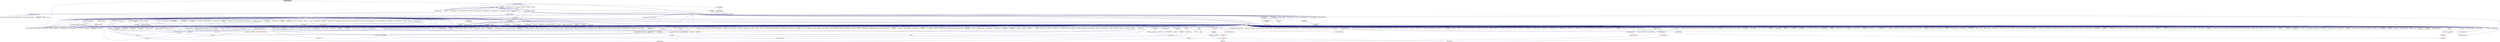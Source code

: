 digraph "local_full_statistics.hpp"
{
  edge [fontname="Helvetica",fontsize="10",labelfontname="Helvetica",labelfontsize="10"];
  node [fontname="Helvetica",fontsize="10",shape=record];
  Node21 [label="local_full_statistics.hpp",height=0.2,width=0.4,color="black", fillcolor="grey75", style="filled", fontcolor="black"];
  Node21 -> Node22 [dir="back",color="midnightblue",fontsize="10",style="solid",fontname="Helvetica"];
  Node22 [label="addressing_service.hpp",height=0.2,width=0.4,color="black", fillcolor="white", style="filled",URL="$d1/dd7/addressing__service_8hpp.html"];
  Node22 -> Node23 [dir="back",color="midnightblue",fontsize="10",style="solid",fontname="Helvetica"];
  Node23 [label="resolver_client.hpp",height=0.2,width=0.4,color="black", fillcolor="white", style="filled",URL="$d5/d6b/resolver__client_8hpp.html"];
  Node23 -> Node24 [dir="back",color="midnightblue",fontsize="10",style="solid",fontname="Helvetica"];
  Node24 [label="naming.hpp",height=0.2,width=0.4,color="black", fillcolor="white", style="filled",URL="$dd/d43/naming_8hpp.html"];
  Node24 -> Node25 [dir="back",color="midnightblue",fontsize="10",style="solid",fontname="Helvetica"];
  Node25 [label="row.hpp",height=0.2,width=0.4,color="black", fillcolor="white", style="filled",URL="$dc/d69/row_8hpp.html"];
  Node25 -> Node26 [dir="back",color="midnightblue",fontsize="10",style="solid",fontname="Helvetica"];
  Node26 [label="grid.hpp",height=0.2,width=0.4,color="black", fillcolor="white", style="filled",URL="$dc/d8a/grid_8hpp.html"];
  Node26 -> Node27 [dir="back",color="midnightblue",fontsize="10",style="solid",fontname="Helvetica"];
  Node27 [label="jacobi.cpp",height=0.2,width=0.4,color="black", fillcolor="white", style="filled",URL="$d2/d27/jacobi_8cpp.html"];
  Node26 -> Node28 [dir="back",color="midnightblue",fontsize="10",style="solid",fontname="Helvetica"];
  Node28 [label="solver.hpp",height=0.2,width=0.4,color="black", fillcolor="white", style="filled",URL="$db/d9a/server_2solver_8hpp.html"];
  Node28 -> Node29 [dir="back",color="midnightblue",fontsize="10",style="solid",fontname="Helvetica"];
  Node29 [label="solver.hpp",height=0.2,width=0.4,color="black", fillcolor="white", style="filled",URL="$d2/d1c/solver_8hpp.html"];
  Node29 -> Node27 [dir="back",color="midnightblue",fontsize="10",style="solid",fontname="Helvetica"];
  Node28 -> Node30 [dir="back",color="midnightblue",fontsize="10",style="solid",fontname="Helvetica"];
  Node30 [label="solver.cpp",height=0.2,width=0.4,color="black", fillcolor="white", style="filled",URL="$d6/d94/solver_8cpp.html"];
  Node26 -> Node29 [dir="back",color="midnightblue",fontsize="10",style="solid",fontname="Helvetica"];
  Node26 -> Node31 [dir="back",color="midnightblue",fontsize="10",style="solid",fontname="Helvetica"];
  Node31 [label="grid.cpp",height=0.2,width=0.4,color="black", fillcolor="white", style="filled",URL="$d6/d1b/jacobi__component_2grid_8cpp.html"];
  Node25 -> Node32 [dir="back",color="midnightblue",fontsize="10",style="solid",fontname="Helvetica"];
  Node32 [label="stencil_iterator.hpp",height=0.2,width=0.4,color="black", fillcolor="white", style="filled",URL="$dc/d5c/server_2stencil__iterator_8hpp.html"];
  Node32 -> Node28 [dir="back",color="midnightblue",fontsize="10",style="solid",fontname="Helvetica"];
  Node32 -> Node33 [dir="back",color="midnightblue",fontsize="10",style="solid",fontname="Helvetica"];
  Node33 [label="stencil_iterator.cpp",height=0.2,width=0.4,color="black", fillcolor="white", style="filled",URL="$d6/de1/server_2stencil__iterator_8cpp.html"];
  Node32 -> Node34 [dir="back",color="midnightblue",fontsize="10",style="solid",fontname="Helvetica"];
  Node34 [label="stencil_iterator.cpp",height=0.2,width=0.4,color="black", fillcolor="white", style="filled",URL="$d7/d71/stencil__iterator_8cpp.html"];
  Node25 -> Node31 [dir="back",color="midnightblue",fontsize="10",style="solid",fontname="Helvetica"];
  Node24 -> Node35 [dir="back",color="midnightblue",fontsize="10",style="solid",fontname="Helvetica"];
  Node35 [label="stencil_iterator.hpp",height=0.2,width=0.4,color="black", fillcolor="white", style="filled",URL="$d4/dc8/stencil__iterator_8hpp.html"];
  Node35 -> Node28 [dir="back",color="midnightblue",fontsize="10",style="solid",fontname="Helvetica"];
  Node35 -> Node32 [dir="back",color="midnightblue",fontsize="10",style="solid",fontname="Helvetica"];
  Node35 -> Node34 [dir="back",color="midnightblue",fontsize="10",style="solid",fontname="Helvetica"];
  Node24 -> Node29 [dir="back",color="midnightblue",fontsize="10",style="solid",fontname="Helvetica"];
  Node24 -> Node36 [dir="back",color="midnightblue",fontsize="10",style="solid",fontname="Helvetica"];
  Node36 [label="runtime.hpp",height=0.2,width=0.4,color="black", fillcolor="white", style="filled",URL="$d5/d15/include_2runtime_8hpp.html"];
  Node36 -> Node37 [dir="back",color="midnightblue",fontsize="10",style="solid",fontname="Helvetica"];
  Node37 [label="async_io_action.cpp",height=0.2,width=0.4,color="black", fillcolor="white", style="filled",URL="$d3/df5/async__io__action_8cpp.html"];
  Node36 -> Node38 [dir="back",color="midnightblue",fontsize="10",style="solid",fontname="Helvetica"];
  Node38 [label="async_io_external.cpp",height=0.2,width=0.4,color="black", fillcolor="white", style="filled",URL="$da/d9a/async__io__external_8cpp.html"];
  Node36 -> Node39 [dir="back",color="midnightblue",fontsize="10",style="solid",fontname="Helvetica"];
  Node39 [label="async_io_low_level.cpp",height=0.2,width=0.4,color="black", fillcolor="white", style="filled",URL="$dc/d10/async__io__low__level_8cpp.html"];
  Node36 -> Node40 [dir="back",color="midnightblue",fontsize="10",style="solid",fontname="Helvetica"];
  Node40 [label="async_io_simple.cpp",height=0.2,width=0.4,color="black", fillcolor="white", style="filled",URL="$da/db7/async__io__simple_8cpp.html"];
  Node36 -> Node41 [dir="back",color="midnightblue",fontsize="10",style="solid",fontname="Helvetica"];
  Node41 [label="rnd_future_reduce.cpp",height=0.2,width=0.4,color="black", fillcolor="white", style="filled",URL="$d1/db5/rnd__future__reduce_8cpp.html"];
  Node36 -> Node42 [dir="back",color="midnightblue",fontsize="10",style="solid",fontname="Helvetica"];
  Node42 [label="oversubscribing_resource\l_partitioner.cpp",height=0.2,width=0.4,color="black", fillcolor="white", style="filled",URL="$dd/dee/oversubscribing__resource__partitioner_8cpp.html"];
  Node36 -> Node43 [dir="back",color="midnightblue",fontsize="10",style="solid",fontname="Helvetica"];
  Node43 [label="system_characteristics.hpp",height=0.2,width=0.4,color="black", fillcolor="white", style="filled",URL="$d0/d07/system__characteristics_8hpp.html"];
  Node43 -> Node42 [dir="back",color="midnightblue",fontsize="10",style="solid",fontname="Helvetica"];
  Node43 -> Node44 [dir="back",color="midnightblue",fontsize="10",style="solid",fontname="Helvetica"];
  Node44 [label="simple_resource_partitioner.cpp",height=0.2,width=0.4,color="black", fillcolor="white", style="filled",URL="$d5/df9/simple__resource__partitioner_8cpp.html"];
  Node36 -> Node44 [dir="back",color="midnightblue",fontsize="10",style="solid",fontname="Helvetica"];
  Node36 -> Node45 [dir="back",color="midnightblue",fontsize="10",style="solid",fontname="Helvetica"];
  Node45 [label="hpx.hpp",height=0.2,width=0.4,color="red", fillcolor="white", style="filled",URL="$d0/daa/hpx_8hpp.html"];
  Node45 -> Node46 [dir="back",color="midnightblue",fontsize="10",style="solid",fontname="Helvetica"];
  Node46 [label="1d_stencil_1.cpp",height=0.2,width=0.4,color="black", fillcolor="white", style="filled",URL="$d2/db1/1d__stencil__1_8cpp.html"];
  Node45 -> Node47 [dir="back",color="midnightblue",fontsize="10",style="solid",fontname="Helvetica"];
  Node47 [label="1d_stencil_2.cpp",height=0.2,width=0.4,color="black", fillcolor="white", style="filled",URL="$d3/dd1/1d__stencil__2_8cpp.html"];
  Node45 -> Node48 [dir="back",color="midnightblue",fontsize="10",style="solid",fontname="Helvetica"];
  Node48 [label="1d_stencil_3.cpp",height=0.2,width=0.4,color="black", fillcolor="white", style="filled",URL="$db/d19/1d__stencil__3_8cpp.html"];
  Node45 -> Node49 [dir="back",color="midnightblue",fontsize="10",style="solid",fontname="Helvetica"];
  Node49 [label="1d_stencil_4.cpp",height=0.2,width=0.4,color="black", fillcolor="white", style="filled",URL="$d1/d7d/1d__stencil__4_8cpp.html"];
  Node45 -> Node50 [dir="back",color="midnightblue",fontsize="10",style="solid",fontname="Helvetica"];
  Node50 [label="1d_stencil_4_parallel.cpp",height=0.2,width=0.4,color="black", fillcolor="white", style="filled",URL="$d6/d05/1d__stencil__4__parallel_8cpp.html"];
  Node45 -> Node51 [dir="back",color="midnightblue",fontsize="10",style="solid",fontname="Helvetica"];
  Node51 [label="1d_stencil_4_repart.cpp",height=0.2,width=0.4,color="black", fillcolor="white", style="filled",URL="$d0/d6b/1d__stencil__4__repart_8cpp.html"];
  Node45 -> Node52 [dir="back",color="midnightblue",fontsize="10",style="solid",fontname="Helvetica"];
  Node52 [label="1d_stencil_4_throttle.cpp",height=0.2,width=0.4,color="black", fillcolor="white", style="filled",URL="$d6/de5/1d__stencil__4__throttle_8cpp.html"];
  Node45 -> Node53 [dir="back",color="midnightblue",fontsize="10",style="solid",fontname="Helvetica"];
  Node53 [label="1d_stencil_5.cpp",height=0.2,width=0.4,color="black", fillcolor="white", style="filled",URL="$d7/d2a/1d__stencil__5_8cpp.html"];
  Node45 -> Node54 [dir="back",color="midnightblue",fontsize="10",style="solid",fontname="Helvetica"];
  Node54 [label="1d_stencil_6.cpp",height=0.2,width=0.4,color="black", fillcolor="white", style="filled",URL="$db/de7/1d__stencil__6_8cpp.html"];
  Node45 -> Node55 [dir="back",color="midnightblue",fontsize="10",style="solid",fontname="Helvetica"];
  Node55 [label="1d_stencil_7.cpp",height=0.2,width=0.4,color="black", fillcolor="white", style="filled",URL="$d4/d5a/1d__stencil__7_8cpp.html"];
  Node45 -> Node56 [dir="back",color="midnightblue",fontsize="10",style="solid",fontname="Helvetica"];
  Node56 [label="1d_stencil_8.cpp",height=0.2,width=0.4,color="black", fillcolor="white", style="filled",URL="$df/de0/1d__stencil__8_8cpp.html"];
  Node45 -> Node57 [dir="back",color="midnightblue",fontsize="10",style="solid",fontname="Helvetica"];
  Node57 [label="accumulator.cpp",height=0.2,width=0.4,color="black", fillcolor="white", style="filled",URL="$d1/d81/accumulator_8cpp.html"];
  Node45 -> Node58 [dir="back",color="midnightblue",fontsize="10",style="solid",fontname="Helvetica"];
  Node58 [label="accumulator.hpp",height=0.2,width=0.4,color="black", fillcolor="white", style="filled",URL="$d4/d9d/server_2accumulator_8hpp.html"];
  Node58 -> Node57 [dir="back",color="midnightblue",fontsize="10",style="solid",fontname="Helvetica"];
  Node58 -> Node59 [dir="back",color="midnightblue",fontsize="10",style="solid",fontname="Helvetica"];
  Node59 [label="accumulator.hpp",height=0.2,width=0.4,color="red", fillcolor="white", style="filled",URL="$d8/d5e/accumulator_8hpp.html"];
  Node45 -> Node61 [dir="back",color="midnightblue",fontsize="10",style="solid",fontname="Helvetica"];
  Node61 [label="template_function_accumulator.hpp",height=0.2,width=0.4,color="black", fillcolor="white", style="filled",URL="$d7/da6/server_2template__function__accumulator_8hpp.html"];
  Node61 -> Node62 [dir="back",color="midnightblue",fontsize="10",style="solid",fontname="Helvetica"];
  Node62 [label="template_function_accumulator.cpp",height=0.2,width=0.4,color="black", fillcolor="white", style="filled",URL="$d5/d02/template__function__accumulator_8cpp.html"];
  Node61 -> Node63 [dir="back",color="midnightblue",fontsize="10",style="solid",fontname="Helvetica"];
  Node63 [label="template_function_accumulator.hpp",height=0.2,width=0.4,color="red", fillcolor="white", style="filled",URL="$d3/de9/template__function__accumulator_8hpp.html"];
  Node45 -> Node65 [dir="back",color="midnightblue",fontsize="10",style="solid",fontname="Helvetica"];
  Node65 [label="template_accumulator.cpp",height=0.2,width=0.4,color="black", fillcolor="white", style="filled",URL="$d0/d4a/template__accumulator_8cpp.html"];
  Node45 -> Node62 [dir="back",color="midnightblue",fontsize="10",style="solid",fontname="Helvetica"];
  Node45 -> Node63 [dir="back",color="midnightblue",fontsize="10",style="solid",fontname="Helvetica"];
  Node45 -> Node66 [dir="back",color="midnightblue",fontsize="10",style="solid",fontname="Helvetica"];
  Node66 [label="allgather_module.cpp",height=0.2,width=0.4,color="black", fillcolor="white", style="filled",URL="$df/de4/allgather__module_8cpp.html"];
  Node45 -> Node67 [dir="back",color="midnightblue",fontsize="10",style="solid",fontname="Helvetica"];
  Node67 [label="allgather.cpp",height=0.2,width=0.4,color="black", fillcolor="white", style="filled",URL="$d7/d06/allgather_8cpp.html"];
  Node45 -> Node68 [dir="back",color="midnightblue",fontsize="10",style="solid",fontname="Helvetica"];
  Node68 [label="allgather_and_gate.cpp",height=0.2,width=0.4,color="black", fillcolor="white", style="filled",URL="$d1/d56/allgather__and__gate_8cpp.html"];
  Node45 -> Node69 [dir="back",color="midnightblue",fontsize="10",style="solid",fontname="Helvetica"];
  Node69 [label="ag_client.cpp",height=0.2,width=0.4,color="black", fillcolor="white", style="filled",URL="$d4/d5d/ag__client_8cpp.html"];
  Node45 -> Node70 [dir="back",color="midnightblue",fontsize="10",style="solid",fontname="Helvetica"];
  Node70 [label="hpx_thread_phase.cpp",height=0.2,width=0.4,color="black", fillcolor="white", style="filled",URL="$d5/dca/hpx__thread__phase_8cpp.html"];
  Node45 -> Node71 [dir="back",color="midnightblue",fontsize="10",style="solid",fontname="Helvetica"];
  Node71 [label="os_thread_num.cpp",height=0.2,width=0.4,color="black", fillcolor="white", style="filled",URL="$d2/dfb/os__thread__num_8cpp.html"];
  Node45 -> Node72 [dir="back",color="midnightblue",fontsize="10",style="solid",fontname="Helvetica"];
  Node72 [label="cancelable_action.cpp",height=0.2,width=0.4,color="black", fillcolor="white", style="filled",URL="$d5/d0c/cancelable__action_8cpp.html"];
  Node45 -> Node73 [dir="back",color="midnightblue",fontsize="10",style="solid",fontname="Helvetica"];
  Node73 [label="cancelable_action.hpp",height=0.2,width=0.4,color="black", fillcolor="white", style="filled",URL="$d5/d4d/server_2cancelable__action_8hpp.html"];
  Node73 -> Node72 [dir="back",color="midnightblue",fontsize="10",style="solid",fontname="Helvetica"];
  Node73 -> Node74 [dir="back",color="midnightblue",fontsize="10",style="solid",fontname="Helvetica"];
  Node74 [label="cancelable_action.hpp",height=0.2,width=0.4,color="black", fillcolor="white", style="filled",URL="$d0/da3/stubs_2cancelable__action_8hpp.html"];
  Node74 -> Node75 [dir="back",color="midnightblue",fontsize="10",style="solid",fontname="Helvetica"];
  Node75 [label="cancelable_action.hpp",height=0.2,width=0.4,color="black", fillcolor="white", style="filled",URL="$d6/d28/cancelable__action_8hpp.html"];
  Node75 -> Node76 [dir="back",color="midnightblue",fontsize="10",style="solid",fontname="Helvetica"];
  Node76 [label="cancelable_action_client.cpp",height=0.2,width=0.4,color="black", fillcolor="white", style="filled",URL="$d1/db8/cancelable__action__client_8cpp.html"];
  Node45 -> Node74 [dir="back",color="midnightblue",fontsize="10",style="solid",fontname="Helvetica"];
  Node45 -> Node76 [dir="back",color="midnightblue",fontsize="10",style="solid",fontname="Helvetica"];
  Node45 -> Node77 [dir="back",color="midnightblue",fontsize="10",style="solid",fontname="Helvetica"];
  Node77 [label="cublas_matmul.cpp",height=0.2,width=0.4,color="black", fillcolor="white", style="filled",URL="$dd/d84/cublas__matmul_8cpp.html"];
  Node45 -> Node78 [dir="back",color="midnightblue",fontsize="10",style="solid",fontname="Helvetica"];
  Node78 [label="win_perf_counters.cpp",height=0.2,width=0.4,color="black", fillcolor="white", style="filled",URL="$d8/d11/win__perf__counters_8cpp.html"];
  Node45 -> Node79 [dir="back",color="midnightblue",fontsize="10",style="solid",fontname="Helvetica"];
  Node79 [label="win_perf_counters.hpp",height=0.2,width=0.4,color="black", fillcolor="white", style="filled",URL="$d5/da7/win__perf__counters_8hpp.html"];
  Node45 -> Node80 [dir="back",color="midnightblue",fontsize="10",style="solid",fontname="Helvetica"];
  Node80 [label="hello_world_component.hpp",height=0.2,width=0.4,color="red", fillcolor="white", style="filled",URL="$df/df0/hello__world__component_8hpp.html"];
  Node45 -> Node83 [dir="back",color="midnightblue",fontsize="10",style="solid",fontname="Helvetica"];
  Node83 [label="interpolate1d.cpp",height=0.2,width=0.4,color="black", fillcolor="white", style="filled",URL="$d0/d05/interpolate1d_8cpp.html"];
  Node45 -> Node84 [dir="back",color="midnightblue",fontsize="10",style="solid",fontname="Helvetica"];
  Node84 [label="partition.hpp",height=0.2,width=0.4,color="black", fillcolor="white", style="filled",URL="$d0/d7a/examples_2interpolate1d_2interpolate1d_2partition_8hpp.html"];
  Node84 -> Node83 [dir="back",color="midnightblue",fontsize="10",style="solid",fontname="Helvetica"];
  Node84 -> Node85 [dir="back",color="midnightblue",fontsize="10",style="solid",fontname="Helvetica"];
  Node85 [label="interpolate1d.hpp",height=0.2,width=0.4,color="red", fillcolor="white", style="filled",URL="$d4/dc7/interpolate1d_8hpp.html"];
  Node85 -> Node83 [dir="back",color="midnightblue",fontsize="10",style="solid",fontname="Helvetica"];
  Node45 -> Node87 [dir="back",color="midnightblue",fontsize="10",style="solid",fontname="Helvetica"];
  Node87 [label="partition.hpp",height=0.2,width=0.4,color="black", fillcolor="white", style="filled",URL="$d0/dff/examples_2interpolate1d_2interpolate1d_2server_2partition_8hpp.html"];
  Node87 -> Node84 [dir="back",color="midnightblue",fontsize="10",style="solid",fontname="Helvetica"];
  Node87 -> Node88 [dir="back",color="midnightblue",fontsize="10",style="solid",fontname="Helvetica"];
  Node88 [label="partition.cpp",height=0.2,width=0.4,color="black", fillcolor="white", style="filled",URL="$d0/d4f/examples_2interpolate1d_2interpolate1d_2server_2partition_8cpp.html"];
  Node45 -> Node85 [dir="back",color="midnightblue",fontsize="10",style="solid",fontname="Helvetica"];
  Node45 -> Node89 [dir="back",color="midnightblue",fontsize="10",style="solid",fontname="Helvetica"];
  Node89 [label="read_values.cpp",height=0.2,width=0.4,color="black", fillcolor="white", style="filled",URL="$d0/d8c/interpolate1d_2interpolate1d_2read__values_8cpp.html"];
  Node45 -> Node88 [dir="back",color="midnightblue",fontsize="10",style="solid",fontname="Helvetica"];
  Node45 -> Node27 [dir="back",color="midnightblue",fontsize="10",style="solid",fontname="Helvetica"];
  Node45 -> Node31 [dir="back",color="midnightblue",fontsize="10",style="solid",fontname="Helvetica"];
  Node45 -> Node90 [dir="back",color="midnightblue",fontsize="10",style="solid",fontname="Helvetica"];
  Node90 [label="row.cpp",height=0.2,width=0.4,color="black", fillcolor="white", style="filled",URL="$d3/d86/server_2row_8cpp.html"];
  Node45 -> Node30 [dir="back",color="midnightblue",fontsize="10",style="solid",fontname="Helvetica"];
  Node45 -> Node33 [dir="back",color="midnightblue",fontsize="10",style="solid",fontname="Helvetica"];
  Node45 -> Node34 [dir="back",color="midnightblue",fontsize="10",style="solid",fontname="Helvetica"];
  Node45 -> Node91 [dir="back",color="midnightblue",fontsize="10",style="solid",fontname="Helvetica"];
  Node91 [label="jacobi.cpp",height=0.2,width=0.4,color="black", fillcolor="white", style="filled",URL="$d3/d44/smp_2jacobi_8cpp.html"];
  Node45 -> Node92 [dir="back",color="midnightblue",fontsize="10",style="solid",fontname="Helvetica"];
  Node92 [label="jacobi_hpx.cpp",height=0.2,width=0.4,color="black", fillcolor="white", style="filled",URL="$d8/d72/jacobi__hpx_8cpp.html"];
  Node45 -> Node93 [dir="back",color="midnightblue",fontsize="10",style="solid",fontname="Helvetica"];
  Node93 [label="jacobi_nonuniform.cpp",height=0.2,width=0.4,color="black", fillcolor="white", style="filled",URL="$dd/ddc/jacobi__nonuniform_8cpp.html"];
  Node45 -> Node94 [dir="back",color="midnightblue",fontsize="10",style="solid",fontname="Helvetica"];
  Node94 [label="jacobi_nonuniform_hpx.cpp",height=0.2,width=0.4,color="black", fillcolor="white", style="filled",URL="$de/d56/jacobi__nonuniform__hpx_8cpp.html"];
  Node45 -> Node95 [dir="back",color="midnightblue",fontsize="10",style="solid",fontname="Helvetica"];
  Node95 [label="nqueen.cpp",height=0.2,width=0.4,color="black", fillcolor="white", style="filled",URL="$db/dca/nqueen_8cpp.html"];
  Node45 -> Node96 [dir="back",color="midnightblue",fontsize="10",style="solid",fontname="Helvetica"];
  Node96 [label="nqueen.hpp",height=0.2,width=0.4,color="red", fillcolor="white", style="filled",URL="$de/d58/server_2nqueen_8hpp.html"];
  Node96 -> Node95 [dir="back",color="midnightblue",fontsize="10",style="solid",fontname="Helvetica"];
  Node45 -> Node99 [dir="back",color="midnightblue",fontsize="10",style="solid",fontname="Helvetica"];
  Node99 [label="nqueen_client.cpp",height=0.2,width=0.4,color="black", fillcolor="white", style="filled",URL="$d3/d5e/nqueen__client_8cpp.html"];
  Node45 -> Node100 [dir="back",color="midnightblue",fontsize="10",style="solid",fontname="Helvetica"];
  Node100 [label="sine.cpp",height=0.2,width=0.4,color="black", fillcolor="white", style="filled",URL="$d3/d0d/server_2sine_8cpp.html"];
  Node45 -> Node101 [dir="back",color="midnightblue",fontsize="10",style="solid",fontname="Helvetica"];
  Node101 [label="sine.hpp",height=0.2,width=0.4,color="black", fillcolor="white", style="filled",URL="$d8/dac/sine_8hpp.html"];
  Node101 -> Node100 [dir="back",color="midnightblue",fontsize="10",style="solid",fontname="Helvetica"];
  Node101 -> Node102 [dir="back",color="midnightblue",fontsize="10",style="solid",fontname="Helvetica"];
  Node102 [label="sine.cpp",height=0.2,width=0.4,color="black", fillcolor="white", style="filled",URL="$d5/dd8/sine_8cpp.html"];
  Node45 -> Node102 [dir="back",color="midnightblue",fontsize="10",style="solid",fontname="Helvetica"];
  Node45 -> Node103 [dir="back",color="midnightblue",fontsize="10",style="solid",fontname="Helvetica"];
  Node103 [label="sine_client.cpp",height=0.2,width=0.4,color="black", fillcolor="white", style="filled",URL="$db/d62/sine__client_8cpp.html"];
  Node45 -> Node104 [dir="back",color="midnightblue",fontsize="10",style="solid",fontname="Helvetica"];
  Node104 [label="qt.cpp",height=0.2,width=0.4,color="black", fillcolor="white", style="filled",URL="$df/d90/qt_8cpp.html"];
  Node45 -> Node105 [dir="back",color="midnightblue",fontsize="10",style="solid",fontname="Helvetica"];
  Node105 [label="queue_client.cpp",height=0.2,width=0.4,color="black", fillcolor="white", style="filled",URL="$d7/d96/queue__client_8cpp.html"];
  Node45 -> Node106 [dir="back",color="midnightblue",fontsize="10",style="solid",fontname="Helvetica"];
  Node106 [label="customize_async.cpp",height=0.2,width=0.4,color="black", fillcolor="white", style="filled",URL="$d0/d82/customize__async_8cpp.html"];
  Node45 -> Node107 [dir="back",color="midnightblue",fontsize="10",style="solid",fontname="Helvetica"];
  Node107 [label="data_actions.cpp",height=0.2,width=0.4,color="black", fillcolor="white", style="filled",URL="$dc/d68/data__actions_8cpp.html"];
  Node45 -> Node108 [dir="back",color="midnightblue",fontsize="10",style="solid",fontname="Helvetica"];
  Node108 [label="error_handling.cpp",height=0.2,width=0.4,color="black", fillcolor="white", style="filled",URL="$d9/d96/error__handling_8cpp.html"];
  Node45 -> Node109 [dir="back",color="midnightblue",fontsize="10",style="solid",fontname="Helvetica"];
  Node109 [label="event_synchronization.cpp",height=0.2,width=0.4,color="black", fillcolor="white", style="filled",URL="$d0/d35/event__synchronization_8cpp.html"];
  Node45 -> Node110 [dir="back",color="midnightblue",fontsize="10",style="solid",fontname="Helvetica"];
  Node110 [label="factorial.cpp",height=0.2,width=0.4,color="black", fillcolor="white", style="filled",URL="$d9/d00/factorial_8cpp.html"];
  Node45 -> Node111 [dir="back",color="midnightblue",fontsize="10",style="solid",fontname="Helvetica"];
  Node111 [label="file_serialization.cpp",height=0.2,width=0.4,color="black", fillcolor="white", style="filled",URL="$de/d58/file__serialization_8cpp.html"];
  Node45 -> Node112 [dir="back",color="midnightblue",fontsize="10",style="solid",fontname="Helvetica"];
  Node112 [label="init_globally.cpp",height=0.2,width=0.4,color="black", fillcolor="white", style="filled",URL="$d6/dad/init__globally_8cpp.html"];
  Node45 -> Node113 [dir="back",color="midnightblue",fontsize="10",style="solid",fontname="Helvetica"];
  Node113 [label="interest_calculator.cpp",height=0.2,width=0.4,color="black", fillcolor="white", style="filled",URL="$d2/d86/interest__calculator_8cpp.html"];
  Node45 -> Node114 [dir="back",color="midnightblue",fontsize="10",style="solid",fontname="Helvetica"];
  Node114 [label="non_atomic_rma.cpp",height=0.2,width=0.4,color="black", fillcolor="white", style="filled",URL="$d7/d8b/non__atomic__rma_8cpp.html"];
  Node45 -> Node115 [dir="back",color="midnightblue",fontsize="10",style="solid",fontname="Helvetica"];
  Node115 [label="partitioned_vector\l_spmd_foreach.cpp",height=0.2,width=0.4,color="black", fillcolor="white", style="filled",URL="$db/d7c/partitioned__vector__spmd__foreach_8cpp.html"];
  Node45 -> Node116 [dir="back",color="midnightblue",fontsize="10",style="solid",fontname="Helvetica"];
  Node116 [label="pipeline1.cpp",height=0.2,width=0.4,color="black", fillcolor="white", style="filled",URL="$d5/d77/pipeline1_8cpp.html"];
  Node45 -> Node117 [dir="back",color="midnightblue",fontsize="10",style="solid",fontname="Helvetica"];
  Node117 [label="quicksort.cpp",height=0.2,width=0.4,color="black", fillcolor="white", style="filled",URL="$d3/d1e/quicksort_8cpp.html"];
  Node45 -> Node118 [dir="back",color="midnightblue",fontsize="10",style="solid",fontname="Helvetica"];
  Node118 [label="receive_buffer.cpp",height=0.2,width=0.4,color="black", fillcolor="white", style="filled",URL="$d7/d10/receive__buffer_8cpp.html"];
  Node45 -> Node119 [dir="back",color="midnightblue",fontsize="10",style="solid",fontname="Helvetica"];
  Node119 [label="safe_object.cpp",height=0.2,width=0.4,color="black", fillcolor="white", style="filled",URL="$dd/d52/safe__object_8cpp.html"];
  Node45 -> Node120 [dir="back",color="midnightblue",fontsize="10",style="solid",fontname="Helvetica"];
  Node120 [label="sort_by_key_demo.cpp",height=0.2,width=0.4,color="black", fillcolor="white", style="filled",URL="$da/d20/sort__by__key__demo_8cpp.html"];
  Node45 -> Node121 [dir="back",color="midnightblue",fontsize="10",style="solid",fontname="Helvetica"];
  Node121 [label="timed_wake.cpp",height=0.2,width=0.4,color="black", fillcolor="white", style="filled",URL="$d8/df9/timed__wake_8cpp.html"];
  Node45 -> Node122 [dir="back",color="midnightblue",fontsize="10",style="solid",fontname="Helvetica"];
  Node122 [label="vector_counting_dotproduct.cpp",height=0.2,width=0.4,color="black", fillcolor="white", style="filled",URL="$df/de9/vector__counting__dotproduct_8cpp.html"];
  Node45 -> Node123 [dir="back",color="midnightblue",fontsize="10",style="solid",fontname="Helvetica"];
  Node123 [label="vector_zip_dotproduct.cpp",height=0.2,width=0.4,color="black", fillcolor="white", style="filled",URL="$dc/d18/vector__zip__dotproduct_8cpp.html"];
  Node45 -> Node124 [dir="back",color="midnightblue",fontsize="10",style="solid",fontname="Helvetica"];
  Node124 [label="zerocopy_rdma.cpp",height=0.2,width=0.4,color="black", fillcolor="white", style="filled",URL="$d1/dad/zerocopy__rdma_8cpp.html"];
  Node45 -> Node125 [dir="back",color="midnightblue",fontsize="10",style="solid",fontname="Helvetica"];
  Node125 [label="random_mem_access.cpp",height=0.2,width=0.4,color="black", fillcolor="white", style="filled",URL="$d1/d51/random__mem__access_8cpp.html"];
  Node45 -> Node126 [dir="back",color="midnightblue",fontsize="10",style="solid",fontname="Helvetica"];
  Node126 [label="random_mem_access.hpp",height=0.2,width=0.4,color="red", fillcolor="white", style="filled",URL="$d0/d19/server_2random__mem__access_8hpp.html"];
  Node126 -> Node125 [dir="back",color="midnightblue",fontsize="10",style="solid",fontname="Helvetica"];
  Node45 -> Node129 [dir="back",color="midnightblue",fontsize="10",style="solid",fontname="Helvetica"];
  Node129 [label="random_mem_access_client.cpp",height=0.2,width=0.4,color="black", fillcolor="white", style="filled",URL="$df/d1b/random__mem__access__client_8cpp.html"];
  Node45 -> Node42 [dir="back",color="midnightblue",fontsize="10",style="solid",fontname="Helvetica"];
  Node45 -> Node44 [dir="back",color="midnightblue",fontsize="10",style="solid",fontname="Helvetica"];
  Node45 -> Node130 [dir="back",color="midnightblue",fontsize="10",style="solid",fontname="Helvetica"];
  Node130 [label="dimension.hpp",height=0.2,width=0.4,color="red", fillcolor="white", style="filled",URL="$d6/d39/sheneos_2sheneos_2dimension_8hpp.html"];
  Node130 -> Node136 [dir="back",color="midnightblue",fontsize="10",style="solid",fontname="Helvetica"];
  Node136 [label="partition3d.hpp",height=0.2,width=0.4,color="black", fillcolor="white", style="filled",URL="$dd/dbf/server_2partition3d_8hpp.html"];
  Node136 -> Node137 [dir="back",color="midnightblue",fontsize="10",style="solid",fontname="Helvetica"];
  Node137 [label="partition3d.hpp",height=0.2,width=0.4,color="black", fillcolor="white", style="filled",URL="$d1/d50/partition3d_8hpp.html"];
  Node137 -> Node133 [dir="back",color="midnightblue",fontsize="10",style="solid",fontname="Helvetica"];
  Node133 [label="interpolator.cpp",height=0.2,width=0.4,color="black", fillcolor="white", style="filled",URL="$d5/d02/interpolator_8cpp.html"];
  Node137 -> Node138 [dir="back",color="midnightblue",fontsize="10",style="solid",fontname="Helvetica"];
  Node138 [label="interpolator.hpp",height=0.2,width=0.4,color="red", fillcolor="white", style="filled",URL="$dc/d3b/interpolator_8hpp.html"];
  Node138 -> Node133 [dir="back",color="midnightblue",fontsize="10",style="solid",fontname="Helvetica"];
  Node138 -> Node140 [dir="back",color="midnightblue",fontsize="10",style="solid",fontname="Helvetica"];
  Node140 [label="sheneos_compare.cpp",height=0.2,width=0.4,color="black", fillcolor="white", style="filled",URL="$dc/d11/sheneos__compare_8cpp.html"];
  Node138 -> Node141 [dir="back",color="midnightblue",fontsize="10",style="solid",fontname="Helvetica"];
  Node141 [label="sheneos_test.cpp",height=0.2,width=0.4,color="black", fillcolor="white", style="filled",URL="$d4/d6e/sheneos__test_8cpp.html"];
  Node136 -> Node135 [dir="back",color="midnightblue",fontsize="10",style="solid",fontname="Helvetica"];
  Node135 [label="partition3d.cpp",height=0.2,width=0.4,color="black", fillcolor="white", style="filled",URL="$de/d70/partition3d_8cpp.html"];
  Node45 -> Node133 [dir="back",color="midnightblue",fontsize="10",style="solid",fontname="Helvetica"];
  Node45 -> Node137 [dir="back",color="midnightblue",fontsize="10",style="solid",fontname="Helvetica"];
  Node45 -> Node136 [dir="back",color="midnightblue",fontsize="10",style="solid",fontname="Helvetica"];
  Node45 -> Node138 [dir="back",color="midnightblue",fontsize="10",style="solid",fontname="Helvetica"];
  Node45 -> Node142 [dir="back",color="midnightblue",fontsize="10",style="solid",fontname="Helvetica"];
  Node142 [label="configuration.hpp",height=0.2,width=0.4,color="red", fillcolor="white", style="filled",URL="$dc/d0a/configuration_8hpp.html"];
  Node142 -> Node138 [dir="back",color="midnightblue",fontsize="10",style="solid",fontname="Helvetica"];
  Node45 -> Node134 [dir="back",color="midnightblue",fontsize="10",style="solid",fontname="Helvetica"];
  Node134 [label="read_values.cpp",height=0.2,width=0.4,color="black", fillcolor="white", style="filled",URL="$d7/da4/sheneos_2sheneos_2read__values_8cpp.html"];
  Node45 -> Node135 [dir="back",color="midnightblue",fontsize="10",style="solid",fontname="Helvetica"];
  Node45 -> Node141 [dir="back",color="midnightblue",fontsize="10",style="solid",fontname="Helvetica"];
  Node45 -> Node144 [dir="back",color="midnightblue",fontsize="10",style="solid",fontname="Helvetica"];
  Node144 [label="startup_shutdown.cpp",height=0.2,width=0.4,color="black", fillcolor="white", style="filled",URL="$d3/dfc/server_2startup__shutdown_8cpp.html"];
  Node45 -> Node145 [dir="back",color="midnightblue",fontsize="10",style="solid",fontname="Helvetica"];
  Node145 [label="startup_shutdown.cpp",height=0.2,width=0.4,color="black", fillcolor="white", style="filled",URL="$d0/ddb/startup__shutdown_8cpp.html"];
  Node45 -> Node146 [dir="back",color="midnightblue",fontsize="10",style="solid",fontname="Helvetica"];
  Node146 [label="spin.cpp",height=0.2,width=0.4,color="black", fillcolor="white", style="filled",URL="$d7/df2/spin_8cpp.html"];
  Node45 -> Node147 [dir="back",color="midnightblue",fontsize="10",style="solid",fontname="Helvetica"];
  Node147 [label="throttle.cpp",height=0.2,width=0.4,color="black", fillcolor="white", style="filled",URL="$de/d56/server_2throttle_8cpp.html"];
  Node45 -> Node148 [dir="back",color="midnightblue",fontsize="10",style="solid",fontname="Helvetica"];
  Node148 [label="throttle.hpp",height=0.2,width=0.4,color="black", fillcolor="white", style="filled",URL="$db/dc9/server_2throttle_8hpp.html"];
  Node148 -> Node147 [dir="back",color="midnightblue",fontsize="10",style="solid",fontname="Helvetica"];
  Node148 -> Node149 [dir="back",color="midnightblue",fontsize="10",style="solid",fontname="Helvetica"];
  Node149 [label="throttle.hpp",height=0.2,width=0.4,color="black", fillcolor="white", style="filled",URL="$d5/dec/stubs_2throttle_8hpp.html"];
  Node149 -> Node150 [dir="back",color="midnightblue",fontsize="10",style="solid",fontname="Helvetica"];
  Node150 [label="throttle.hpp",height=0.2,width=0.4,color="black", fillcolor="white", style="filled",URL="$d2/d2e/throttle_8hpp.html"];
  Node150 -> Node151 [dir="back",color="midnightblue",fontsize="10",style="solid",fontname="Helvetica"];
  Node151 [label="throttle.cpp",height=0.2,width=0.4,color="black", fillcolor="white", style="filled",URL="$db/d02/throttle_8cpp.html"];
  Node150 -> Node152 [dir="back",color="midnightblue",fontsize="10",style="solid",fontname="Helvetica"];
  Node152 [label="throttle_client.cpp",height=0.2,width=0.4,color="black", fillcolor="white", style="filled",URL="$d0/db7/throttle__client_8cpp.html"];
  Node45 -> Node149 [dir="back",color="midnightblue",fontsize="10",style="solid",fontname="Helvetica"];
  Node45 -> Node151 [dir="back",color="midnightblue",fontsize="10",style="solid",fontname="Helvetica"];
  Node45 -> Node150 [dir="back",color="midnightblue",fontsize="10",style="solid",fontname="Helvetica"];
  Node45 -> Node153 [dir="back",color="midnightblue",fontsize="10",style="solid",fontname="Helvetica"];
  Node153 [label="transpose_await.cpp",height=0.2,width=0.4,color="black", fillcolor="white", style="filled",URL="$de/d68/transpose__await_8cpp.html"];
  Node45 -> Node154 [dir="back",color="midnightblue",fontsize="10",style="solid",fontname="Helvetica"];
  Node154 [label="transpose_block.cpp",height=0.2,width=0.4,color="black", fillcolor="white", style="filled",URL="$d0/de1/transpose__block_8cpp.html"];
  Node45 -> Node155 [dir="back",color="midnightblue",fontsize="10",style="solid",fontname="Helvetica"];
  Node155 [label="transpose_block_numa.cpp",height=0.2,width=0.4,color="black", fillcolor="white", style="filled",URL="$dd/d3b/transpose__block__numa_8cpp.html"];
  Node45 -> Node156 [dir="back",color="midnightblue",fontsize="10",style="solid",fontname="Helvetica"];
  Node156 [label="transpose_serial.cpp",height=0.2,width=0.4,color="black", fillcolor="white", style="filled",URL="$db/d74/transpose__serial_8cpp.html"];
  Node45 -> Node157 [dir="back",color="midnightblue",fontsize="10",style="solid",fontname="Helvetica"];
  Node157 [label="transpose_serial_block.cpp",height=0.2,width=0.4,color="black", fillcolor="white", style="filled",URL="$d8/daa/transpose__serial__block_8cpp.html"];
  Node45 -> Node158 [dir="back",color="midnightblue",fontsize="10",style="solid",fontname="Helvetica"];
  Node158 [label="transpose_serial_vector.cpp",height=0.2,width=0.4,color="black", fillcolor="white", style="filled",URL="$d4/d04/transpose__serial__vector_8cpp.html"];
  Node45 -> Node159 [dir="back",color="midnightblue",fontsize="10",style="solid",fontname="Helvetica"];
  Node159 [label="transpose_smp.cpp",height=0.2,width=0.4,color="black", fillcolor="white", style="filled",URL="$d2/d99/transpose__smp_8cpp.html"];
  Node45 -> Node160 [dir="back",color="midnightblue",fontsize="10",style="solid",fontname="Helvetica"];
  Node160 [label="transpose_smp_block.cpp",height=0.2,width=0.4,color="black", fillcolor="white", style="filled",URL="$da/d4d/transpose__smp__block_8cpp.html"];
  Node45 -> Node161 [dir="back",color="midnightblue",fontsize="10",style="solid",fontname="Helvetica"];
  Node161 [label="simple_central_tuplespace.hpp",height=0.2,width=0.4,color="red", fillcolor="white", style="filled",URL="$db/d69/server_2simple__central__tuplespace_8hpp.html"];
  Node161 -> Node162 [dir="back",color="midnightblue",fontsize="10",style="solid",fontname="Helvetica"];
  Node162 [label="simple_central_tuplespace.cpp",height=0.2,width=0.4,color="black", fillcolor="white", style="filled",URL="$d3/dec/simple__central__tuplespace_8cpp.html"];
  Node45 -> Node166 [dir="back",color="midnightblue",fontsize="10",style="solid",fontname="Helvetica"];
  Node166 [label="tuples_warehouse.hpp",height=0.2,width=0.4,color="black", fillcolor="white", style="filled",URL="$da/de6/tuples__warehouse_8hpp.html"];
  Node166 -> Node161 [dir="back",color="midnightblue",fontsize="10",style="solid",fontname="Helvetica"];
  Node45 -> Node162 [dir="back",color="midnightblue",fontsize="10",style="solid",fontname="Helvetica"];
  Node45 -> Node167 [dir="back",color="midnightblue",fontsize="10",style="solid",fontname="Helvetica"];
  Node167 [label="hpx_runtime.cpp",height=0.2,width=0.4,color="black", fillcolor="white", style="filled",URL="$d7/d1e/hpx__runtime_8cpp.html"];
  Node45 -> Node168 [dir="back",color="midnightblue",fontsize="10",style="solid",fontname="Helvetica"];
  Node168 [label="synchronize.cpp",height=0.2,width=0.4,color="black", fillcolor="white", style="filled",URL="$da/da2/synchronize_8cpp.html"];
  Node45 -> Node169 [dir="back",color="midnightblue",fontsize="10",style="solid",fontname="Helvetica"];
  Node169 [label="agas_cache_timings.cpp",height=0.2,width=0.4,color="black", fillcolor="white", style="filled",URL="$dd/d37/agas__cache__timings_8cpp.html"];
  Node45 -> Node170 [dir="back",color="midnightblue",fontsize="10",style="solid",fontname="Helvetica"];
  Node170 [label="async_overheads.cpp",height=0.2,width=0.4,color="black", fillcolor="white", style="filled",URL="$de/da6/async__overheads_8cpp.html"];
  Node45 -> Node171 [dir="back",color="midnightblue",fontsize="10",style="solid",fontname="Helvetica"];
  Node171 [label="coroutines_call_overhead.cpp",height=0.2,width=0.4,color="black", fillcolor="white", style="filled",URL="$da/d1e/coroutines__call__overhead_8cpp.html"];
  Node45 -> Node172 [dir="back",color="midnightblue",fontsize="10",style="solid",fontname="Helvetica"];
  Node172 [label="foreach_scaling.cpp",height=0.2,width=0.4,color="black", fillcolor="white", style="filled",URL="$d4/d94/foreach__scaling_8cpp.html"];
  Node45 -> Node173 [dir="back",color="midnightblue",fontsize="10",style="solid",fontname="Helvetica"];
  Node173 [label="function_object_wrapper\l_overhead.cpp",height=0.2,width=0.4,color="black", fillcolor="white", style="filled",URL="$d5/d6f/function__object__wrapper__overhead_8cpp.html"];
  Node45 -> Node174 [dir="back",color="midnightblue",fontsize="10",style="solid",fontname="Helvetica"];
  Node174 [label="hpx_homogeneous_timed\l_task_spawn_executors.cpp",height=0.2,width=0.4,color="black", fillcolor="white", style="filled",URL="$d1/d3b/hpx__homogeneous__timed__task__spawn__executors_8cpp.html"];
  Node45 -> Node175 [dir="back",color="midnightblue",fontsize="10",style="solid",fontname="Helvetica"];
  Node175 [label="htts2_hpx.cpp",height=0.2,width=0.4,color="black", fillcolor="white", style="filled",URL="$d2/daf/htts2__hpx_8cpp.html"];
  Node45 -> Node176 [dir="back",color="midnightblue",fontsize="10",style="solid",fontname="Helvetica"];
  Node176 [label="partitioned_vector\l_foreach.cpp",height=0.2,width=0.4,color="black", fillcolor="white", style="filled",URL="$df/d5f/partitioned__vector__foreach_8cpp.html"];
  Node45 -> Node177 [dir="back",color="midnightblue",fontsize="10",style="solid",fontname="Helvetica"];
  Node177 [label="serialization_overhead.cpp",height=0.2,width=0.4,color="black", fillcolor="white", style="filled",URL="$d3/df8/serialization__overhead_8cpp.html"];
  Node45 -> Node178 [dir="back",color="midnightblue",fontsize="10",style="solid",fontname="Helvetica"];
  Node178 [label="sizeof.cpp",height=0.2,width=0.4,color="black", fillcolor="white", style="filled",URL="$d3/d0f/sizeof_8cpp.html"];
  Node45 -> Node179 [dir="back",color="midnightblue",fontsize="10",style="solid",fontname="Helvetica"];
  Node179 [label="skynet.cpp",height=0.2,width=0.4,color="black", fillcolor="white", style="filled",URL="$d0/dc3/skynet_8cpp.html"];
  Node45 -> Node180 [dir="back",color="midnightblue",fontsize="10",style="solid",fontname="Helvetica"];
  Node180 [label="stencil3_iterators.cpp",height=0.2,width=0.4,color="black", fillcolor="white", style="filled",URL="$db/d9e/stencil3__iterators_8cpp.html"];
  Node45 -> Node181 [dir="back",color="midnightblue",fontsize="10",style="solid",fontname="Helvetica"];
  Node181 [label="stream.cpp",height=0.2,width=0.4,color="black", fillcolor="white", style="filled",URL="$da/d5f/stream_8cpp.html"];
  Node45 -> Node182 [dir="back",color="midnightblue",fontsize="10",style="solid",fontname="Helvetica"];
  Node182 [label="timed_task_spawn.cpp",height=0.2,width=0.4,color="black", fillcolor="white", style="filled",URL="$df/de1/timed__task__spawn_8cpp.html"];
  Node45 -> Node183 [dir="back",color="midnightblue",fontsize="10",style="solid",fontname="Helvetica"];
  Node183 [label="transform_reduce_binary\l_scaling.cpp",height=0.2,width=0.4,color="black", fillcolor="white", style="filled",URL="$d1/dae/transform__reduce__binary__scaling_8cpp.html"];
  Node45 -> Node184 [dir="back",color="midnightblue",fontsize="10",style="solid",fontname="Helvetica"];
  Node184 [label="transform_reduce_scaling.cpp",height=0.2,width=0.4,color="black", fillcolor="white", style="filled",URL="$db/d2a/transform__reduce__scaling_8cpp.html"];
  Node45 -> Node185 [dir="back",color="midnightblue",fontsize="10",style="solid",fontname="Helvetica"];
  Node185 [label="minmax_element_performance.cpp",height=0.2,width=0.4,color="black", fillcolor="white", style="filled",URL="$d9/d93/minmax__element__performance_8cpp.html"];
  Node45 -> Node186 [dir="back",color="midnightblue",fontsize="10",style="solid",fontname="Helvetica"];
  Node186 [label="barrier_performance.cpp",height=0.2,width=0.4,color="black", fillcolor="white", style="filled",URL="$d6/d6c/barrier__performance_8cpp.html"];
  Node45 -> Node187 [dir="back",color="midnightblue",fontsize="10",style="solid",fontname="Helvetica"];
  Node187 [label="network_storage.cpp",height=0.2,width=0.4,color="black", fillcolor="white", style="filled",URL="$db/daa/network__storage_8cpp.html"];
  Node45 -> Node188 [dir="back",color="midnightblue",fontsize="10",style="solid",fontname="Helvetica"];
  Node188 [label="simple_profiler.hpp",height=0.2,width=0.4,color="black", fillcolor="white", style="filled",URL="$d8/d02/simple__profiler_8hpp.html"];
  Node188 -> Node187 [dir="back",color="midnightblue",fontsize="10",style="solid",fontname="Helvetica"];
  Node45 -> Node189 [dir="back",color="midnightblue",fontsize="10",style="solid",fontname="Helvetica"];
  Node189 [label="osu_bcast.cpp",height=0.2,width=0.4,color="black", fillcolor="white", style="filled",URL="$d3/dca/osu__bcast_8cpp.html"];
  Node45 -> Node190 [dir="back",color="midnightblue",fontsize="10",style="solid",fontname="Helvetica"];
  Node190 [label="osu_bibw.cpp",height=0.2,width=0.4,color="black", fillcolor="white", style="filled",URL="$d2/d04/osu__bibw_8cpp.html"];
  Node45 -> Node191 [dir="back",color="midnightblue",fontsize="10",style="solid",fontname="Helvetica"];
  Node191 [label="osu_bw.cpp",height=0.2,width=0.4,color="black", fillcolor="white", style="filled",URL="$d4/d20/osu__bw_8cpp.html"];
  Node45 -> Node192 [dir="back",color="midnightblue",fontsize="10",style="solid",fontname="Helvetica"];
  Node192 [label="osu_latency.cpp",height=0.2,width=0.4,color="black", fillcolor="white", style="filled",URL="$df/d58/osu__latency_8cpp.html"];
  Node45 -> Node193 [dir="back",color="midnightblue",fontsize="10",style="solid",fontname="Helvetica"];
  Node193 [label="osu_multi_lat.cpp",height=0.2,width=0.4,color="black", fillcolor="white", style="filled",URL="$d7/d91/osu__multi__lat_8cpp.html"];
  Node45 -> Node194 [dir="back",color="midnightblue",fontsize="10",style="solid",fontname="Helvetica"];
  Node194 [label="osu_scatter.cpp",height=0.2,width=0.4,color="black", fillcolor="white", style="filled",URL="$d4/d4c/osu__scatter_8cpp.html"];
  Node45 -> Node195 [dir="back",color="midnightblue",fontsize="10",style="solid",fontname="Helvetica"];
  Node195 [label="pingpong_performance.cpp",height=0.2,width=0.4,color="black", fillcolor="white", style="filled",URL="$de/d03/pingpong__performance_8cpp.html"];
  Node45 -> Node196 [dir="back",color="midnightblue",fontsize="10",style="solid",fontname="Helvetica"];
  Node196 [label="benchmark_is_heap.cpp",height=0.2,width=0.4,color="black", fillcolor="white", style="filled",URL="$da/d4f/benchmark__is__heap_8cpp.html"];
  Node45 -> Node197 [dir="back",color="midnightblue",fontsize="10",style="solid",fontname="Helvetica"];
  Node197 [label="benchmark_is_heap_until.cpp",height=0.2,width=0.4,color="black", fillcolor="white", style="filled",URL="$dc/df5/benchmark__is__heap__until_8cpp.html"];
  Node45 -> Node198 [dir="back",color="midnightblue",fontsize="10",style="solid",fontname="Helvetica"];
  Node198 [label="benchmark_merge.cpp",height=0.2,width=0.4,color="black", fillcolor="white", style="filled",URL="$dd/d49/benchmark__merge_8cpp.html"];
  Node45 -> Node199 [dir="back",color="midnightblue",fontsize="10",style="solid",fontname="Helvetica"];
  Node199 [label="benchmark_partition.cpp",height=0.2,width=0.4,color="black", fillcolor="white", style="filled",URL="$d9/d88/benchmark__partition_8cpp.html"];
  Node45 -> Node200 [dir="back",color="midnightblue",fontsize="10",style="solid",fontname="Helvetica"];
  Node200 [label="benchmark_partition\l_copy.cpp",height=0.2,width=0.4,color="black", fillcolor="white", style="filled",URL="$d3/d0e/benchmark__partition__copy_8cpp.html"];
  Node45 -> Node201 [dir="back",color="midnightblue",fontsize="10",style="solid",fontname="Helvetica"];
  Node201 [label="benchmark_unique_copy.cpp",height=0.2,width=0.4,color="black", fillcolor="white", style="filled",URL="$d9/d53/benchmark__unique__copy_8cpp.html"];
  Node45 -> Node202 [dir="back",color="midnightblue",fontsize="10",style="solid",fontname="Helvetica"];
  Node202 [label="action_move_semantics.cpp",height=0.2,width=0.4,color="black", fillcolor="white", style="filled",URL="$d4/db3/action__move__semantics_8cpp.html"];
  Node45 -> Node203 [dir="back",color="midnightblue",fontsize="10",style="solid",fontname="Helvetica"];
  Node203 [label="movable_objects.cpp",height=0.2,width=0.4,color="black", fillcolor="white", style="filled",URL="$d8/d65/movable__objects_8cpp.html"];
  Node45 -> Node204 [dir="back",color="midnightblue",fontsize="10",style="solid",fontname="Helvetica"];
  Node204 [label="duplicate_id_registration\l_1596.cpp",height=0.2,width=0.4,color="black", fillcolor="white", style="filled",URL="$db/d8d/duplicate__id__registration__1596_8cpp.html"];
  Node45 -> Node205 [dir="back",color="midnightblue",fontsize="10",style="solid",fontname="Helvetica"];
  Node205 [label="pass_by_value_id_type\l_action.cpp",height=0.2,width=0.4,color="black", fillcolor="white", style="filled",URL="$d0/de6/pass__by__value__id__type__action_8cpp.html"];
  Node45 -> Node206 [dir="back",color="midnightblue",fontsize="10",style="solid",fontname="Helvetica"];
  Node206 [label="register_with_basename\l_1804.cpp",height=0.2,width=0.4,color="black", fillcolor="white", style="filled",URL="$db/d95/register__with__basename__1804_8cpp.html"];
  Node45 -> Node207 [dir="back",color="midnightblue",fontsize="10",style="solid",fontname="Helvetica"];
  Node207 [label="send_gid_keep_component\l_1624.cpp",height=0.2,width=0.4,color="black", fillcolor="white", style="filled",URL="$d9/d49/send__gid__keep__component__1624_8cpp.html"];
  Node45 -> Node208 [dir="back",color="midnightblue",fontsize="10",style="solid",fontname="Helvetica"];
  Node208 [label="algorithms.cc",height=0.2,width=0.4,color="black", fillcolor="white", style="filled",URL="$d5/d1b/algorithms_8cc.html"];
  Node45 -> Node209 [dir="back",color="midnightblue",fontsize="10",style="solid",fontname="Helvetica"];
  Node209 [label="matrix_hpx.hh",height=0.2,width=0.4,color="black", fillcolor="white", style="filled",URL="$d5/d89/matrix__hpx_8hh.html"];
  Node209 -> Node210 [dir="back",color="midnightblue",fontsize="10",style="solid",fontname="Helvetica"];
  Node210 [label="block_matrix.hh",height=0.2,width=0.4,color="red", fillcolor="white", style="filled",URL="$dc/de8/block__matrix_8hh.html"];
  Node210 -> Node208 [dir="back",color="midnightblue",fontsize="10",style="solid",fontname="Helvetica"];
  Node210 -> Node214 [dir="back",color="midnightblue",fontsize="10",style="solid",fontname="Helvetica"];
  Node214 [label="block_matrix.cc",height=0.2,width=0.4,color="black", fillcolor="white", style="filled",URL="$de/d88/block__matrix_8cc.html"];
  Node210 -> Node213 [dir="back",color="midnightblue",fontsize="10",style="solid",fontname="Helvetica"];
  Node213 [label="tests.cc",height=0.2,width=0.4,color="black", fillcolor="white", style="filled",URL="$d6/d96/tests_8cc.html"];
  Node209 -> Node208 [dir="back",color="midnightblue",fontsize="10",style="solid",fontname="Helvetica"];
  Node209 -> Node212 [dir="back",color="midnightblue",fontsize="10",style="solid",fontname="Helvetica"];
  Node212 [label="matrix_hpx.cc",height=0.2,width=0.4,color="black", fillcolor="white", style="filled",URL="$d7/d32/matrix__hpx_8cc.html"];
  Node45 -> Node210 [dir="back",color="midnightblue",fontsize="10",style="solid",fontname="Helvetica"];
  Node45 -> Node214 [dir="back",color="midnightblue",fontsize="10",style="solid",fontname="Helvetica"];
  Node45 -> Node215 [dir="back",color="midnightblue",fontsize="10",style="solid",fontname="Helvetica"];
  Node215 [label="main.cc",height=0.2,width=0.4,color="black", fillcolor="white", style="filled",URL="$d9/d0f/main_8cc.html"];
  Node45 -> Node216 [dir="back",color="midnightblue",fontsize="10",style="solid",fontname="Helvetica"];
  Node216 [label="matrix.cc",height=0.2,width=0.4,color="black", fillcolor="white", style="filled",URL="$d7/dea/matrix_8cc.html"];
  Node45 -> Node212 [dir="back",color="midnightblue",fontsize="10",style="solid",fontname="Helvetica"];
  Node45 -> Node213 [dir="back",color="midnightblue",fontsize="10",style="solid",fontname="Helvetica"];
  Node45 -> Node217 [dir="back",color="midnightblue",fontsize="10",style="solid",fontname="Helvetica"];
  Node217 [label="client_1950.cpp",height=0.2,width=0.4,color="black", fillcolor="white", style="filled",URL="$d0/d79/client__1950_8cpp.html"];
  Node45 -> Node218 [dir="back",color="midnightblue",fontsize="10",style="solid",fontname="Helvetica"];
  Node218 [label="commandline_options\l_1437.cpp",height=0.2,width=0.4,color="black", fillcolor="white", style="filled",URL="$d5/dbd/commandline__options__1437_8cpp.html"];
  Node45 -> Node219 [dir="back",color="midnightblue",fontsize="10",style="solid",fontname="Helvetica"];
  Node219 [label="moveonly_constructor\l_arguments_1405.cpp",height=0.2,width=0.4,color="black", fillcolor="white", style="filled",URL="$d3/dcf/moveonly__constructor__arguments__1405_8cpp.html"];
  Node45 -> Node220 [dir="back",color="midnightblue",fontsize="10",style="solid",fontname="Helvetica"];
  Node220 [label="partitioned_vector\l_2201.cpp",height=0.2,width=0.4,color="black", fillcolor="white", style="filled",URL="$dc/d39/partitioned__vector__2201_8cpp.html"];
  Node45 -> Node221 [dir="back",color="midnightblue",fontsize="10",style="solid",fontname="Helvetica"];
  Node221 [label="dynamic_counters_loaded\l_1508.cpp",height=0.2,width=0.4,color="black", fillcolor="white", style="filled",URL="$db/d58/dynamic__counters__loaded__1508_8cpp.html"];
  Node45 -> Node222 [dir="back",color="midnightblue",fontsize="10",style="solid",fontname="Helvetica"];
  Node222 [label="id_type_ref_counting\l_1032.cpp",height=0.2,width=0.4,color="black", fillcolor="white", style="filled",URL="$d8/dfd/id__type__ref__counting__1032_8cpp.html"];
  Node45 -> Node223 [dir="back",color="midnightblue",fontsize="10",style="solid",fontname="Helvetica"];
  Node223 [label="lost_output_2236.cpp",height=0.2,width=0.4,color="black", fillcolor="white", style="filled",URL="$db/dd0/lost__output__2236_8cpp.html"];
  Node45 -> Node224 [dir="back",color="midnightblue",fontsize="10",style="solid",fontname="Helvetica"];
  Node224 [label="no_output_1173.cpp",height=0.2,width=0.4,color="black", fillcolor="white", style="filled",URL="$de/d67/no__output__1173_8cpp.html"];
  Node45 -> Node225 [dir="back",color="midnightblue",fontsize="10",style="solid",fontname="Helvetica"];
  Node225 [label="after_588.cpp",height=0.2,width=0.4,color="black", fillcolor="white", style="filled",URL="$dc/dc0/after__588_8cpp.html"];
  Node45 -> Node226 [dir="back",color="midnightblue",fontsize="10",style="solid",fontname="Helvetica"];
  Node226 [label="async_callback_with\l_bound_callback.cpp",height=0.2,width=0.4,color="black", fillcolor="white", style="filled",URL="$d2/dae/async__callback__with__bound__callback_8cpp.html"];
  Node45 -> Node227 [dir="back",color="midnightblue",fontsize="10",style="solid",fontname="Helvetica"];
  Node227 [label="async_unwrap_1037.cpp",height=0.2,width=0.4,color="black", fillcolor="white", style="filled",URL="$d4/d13/async__unwrap__1037_8cpp.html"];
  Node45 -> Node228 [dir="back",color="midnightblue",fontsize="10",style="solid",fontname="Helvetica"];
  Node228 [label="barrier_hang.cpp",height=0.2,width=0.4,color="black", fillcolor="white", style="filled",URL="$dd/d8b/barrier__hang_8cpp.html"];
  Node45 -> Node229 [dir="back",color="midnightblue",fontsize="10",style="solid",fontname="Helvetica"];
  Node229 [label="call_promise_get_gid\l_more_than_once.cpp",height=0.2,width=0.4,color="black", fillcolor="white", style="filled",URL="$d4/dd8/call__promise__get__gid__more__than__once_8cpp.html"];
  Node45 -> Node230 [dir="back",color="midnightblue",fontsize="10",style="solid",fontname="Helvetica"];
  Node230 [label="channel_register_as\l_2722.cpp",height=0.2,width=0.4,color="black", fillcolor="white", style="filled",URL="$d4/d98/channel__register__as__2722_8cpp.html"];
  Node45 -> Node231 [dir="back",color="midnightblue",fontsize="10",style="solid",fontname="Helvetica"];
  Node231 [label="dataflow_action_2008.cpp",height=0.2,width=0.4,color="black", fillcolor="white", style="filled",URL="$da/dad/dataflow__action__2008_8cpp.html"];
  Node45 -> Node232 [dir="back",color="midnightblue",fontsize="10",style="solid",fontname="Helvetica"];
  Node232 [label="dataflow_const_functor\l_773.cpp",height=0.2,width=0.4,color="black", fillcolor="white", style="filled",URL="$d3/df2/dataflow__const__functor__773_8cpp.html"];
  Node45 -> Node233 [dir="back",color="midnightblue",fontsize="10",style="solid",fontname="Helvetica"];
  Node233 [label="dataflow_future_swap.cpp",height=0.2,width=0.4,color="black", fillcolor="white", style="filled",URL="$dc/d8c/dataflow__future__swap_8cpp.html"];
  Node45 -> Node234 [dir="back",color="midnightblue",fontsize="10",style="solid",fontname="Helvetica"];
  Node234 [label="dataflow_future_swap2.cpp",height=0.2,width=0.4,color="black", fillcolor="white", style="filled",URL="$d1/db3/dataflow__future__swap2_8cpp.html"];
  Node45 -> Node235 [dir="back",color="midnightblue",fontsize="10",style="solid",fontname="Helvetica"];
  Node235 [label="dataflow_launch_775.cpp",height=0.2,width=0.4,color="black", fillcolor="white", style="filled",URL="$d7/d0d/dataflow__launch__775_8cpp.html"];
  Node45 -> Node236 [dir="back",color="midnightblue",fontsize="10",style="solid",fontname="Helvetica"];
  Node236 [label="dataflow_recursion\l_1613.cpp",height=0.2,width=0.4,color="black", fillcolor="white", style="filled",URL="$d0/d1f/dataflow__recursion__1613_8cpp.html"];
  Node45 -> Node237 [dir="back",color="midnightblue",fontsize="10",style="solid",fontname="Helvetica"];
  Node237 [label="dataflow_using_774.cpp",height=0.2,width=0.4,color="black", fillcolor="white", style="filled",URL="$d7/dfa/dataflow__using__774_8cpp.html"];
  Node45 -> Node238 [dir="back",color="midnightblue",fontsize="10",style="solid",fontname="Helvetica"];
  Node238 [label="exception_from_continuation\l_1613.cpp",height=0.2,width=0.4,color="black", fillcolor="white", style="filled",URL="$db/d28/exception__from__continuation__1613_8cpp.html"];
  Node45 -> Node239 [dir="back",color="midnightblue",fontsize="10",style="solid",fontname="Helvetica"];
  Node239 [label="fail_future_2667.cpp",height=0.2,width=0.4,color="black", fillcolor="white", style="filled",URL="$db/d7e/fail__future__2667_8cpp.html"];
  Node45 -> Node240 [dir="back",color="midnightblue",fontsize="10",style="solid",fontname="Helvetica"];
  Node240 [label="future_2667.cpp",height=0.2,width=0.4,color="black", fillcolor="white", style="filled",URL="$d2/dfd/future__2667_8cpp.html"];
  Node45 -> Node241 [dir="back",color="midnightblue",fontsize="10",style="solid",fontname="Helvetica"];
  Node241 [label="future_790.cpp",height=0.2,width=0.4,color="black", fillcolor="white", style="filled",URL="$de/d3d/future__790_8cpp.html"];
  Node45 -> Node242 [dir="back",color="midnightblue",fontsize="10",style="solid",fontname="Helvetica"];
  Node242 [label="future_unwrap_1182.cpp",height=0.2,width=0.4,color="black", fillcolor="white", style="filled",URL="$df/d7a/future__unwrap__1182_8cpp.html"];
  Node45 -> Node243 [dir="back",color="midnightblue",fontsize="10",style="solid",fontname="Helvetica"];
  Node243 [label="future_unwrap_878.cpp",height=0.2,width=0.4,color="black", fillcolor="white", style="filled",URL="$d9/ddf/future__unwrap__878_8cpp.html"];
  Node45 -> Node244 [dir="back",color="midnightblue",fontsize="10",style="solid",fontname="Helvetica"];
  Node244 [label="ignore_while_locked\l_1485.cpp",height=0.2,width=0.4,color="black", fillcolor="white", style="filled",URL="$db/d24/ignore__while__locked__1485_8cpp.html"];
  Node45 -> Node245 [dir="back",color="midnightblue",fontsize="10",style="solid",fontname="Helvetica"];
  Node245 [label="lifetime_588.cpp",height=0.2,width=0.4,color="black", fillcolor="white", style="filled",URL="$d7/dca/lifetime__588_8cpp.html"];
  Node45 -> Node246 [dir="back",color="midnightblue",fontsize="10",style="solid",fontname="Helvetica"];
  Node246 [label="lifetime_588_1.cpp",height=0.2,width=0.4,color="black", fillcolor="white", style="filled",URL="$de/d75/lifetime__588__1_8cpp.html"];
  Node45 -> Node247 [dir="back",color="midnightblue",fontsize="10",style="solid",fontname="Helvetica"];
  Node247 [label="multiple_gather_ops\l_2001.cpp",height=0.2,width=0.4,color="black", fillcolor="white", style="filled",URL="$d3/d95/multiple__gather__ops__2001_8cpp.html"];
  Node45 -> Node248 [dir="back",color="midnightblue",fontsize="10",style="solid",fontname="Helvetica"];
  Node248 [label="promise_1620.cpp",height=0.2,width=0.4,color="black", fillcolor="white", style="filled",URL="$d2/d67/promise__1620_8cpp.html"];
  Node45 -> Node249 [dir="back",color="midnightblue",fontsize="10",style="solid",fontname="Helvetica"];
  Node249 [label="promise_leak_996.cpp",height=0.2,width=0.4,color="black", fillcolor="white", style="filled",URL="$d0/d7e/promise__leak__996_8cpp.html"];
  Node45 -> Node250 [dir="back",color="midnightblue",fontsize="10",style="solid",fontname="Helvetica"];
  Node250 [label="receive_buffer_1733.cpp",height=0.2,width=0.4,color="black", fillcolor="white", style="filled",URL="$d1/d0e/receive__buffer__1733_8cpp.html"];
  Node45 -> Node251 [dir="back",color="midnightblue",fontsize="10",style="solid",fontname="Helvetica"];
  Node251 [label="safely_destroy_promise\l_1481.cpp",height=0.2,width=0.4,color="black", fillcolor="white", style="filled",URL="$dd/d62/safely__destroy__promise__1481_8cpp.html"];
  Node45 -> Node252 [dir="back",color="midnightblue",fontsize="10",style="solid",fontname="Helvetica"];
  Node252 [label="set_hpx_limit_798.cpp",height=0.2,width=0.4,color="black", fillcolor="white", style="filled",URL="$d2/dfb/set__hpx__limit__798_8cpp.html"];
  Node45 -> Node253 [dir="back",color="midnightblue",fontsize="10",style="solid",fontname="Helvetica"];
  Node253 [label="shared_mutex_1702.cpp",height=0.2,width=0.4,color="black", fillcolor="white", style="filled",URL="$d2/d66/shared__mutex__1702_8cpp.html"];
  Node45 -> Node254 [dir="back",color="midnightblue",fontsize="10",style="solid",fontname="Helvetica"];
  Node254 [label="shared_stated_leaked\l_1211.cpp",height=0.2,width=0.4,color="black", fillcolor="white", style="filled",URL="$dc/dce/shared__stated__leaked__1211_8cpp.html"];
  Node45 -> Node255 [dir="back",color="midnightblue",fontsize="10",style="solid",fontname="Helvetica"];
  Node255 [label="split_future_2246.cpp",height=0.2,width=0.4,color="black", fillcolor="white", style="filled",URL="$db/d2b/split__future__2246_8cpp.html"];
  Node45 -> Node256 [dir="back",color="midnightblue",fontsize="10",style="solid",fontname="Helvetica"];
  Node256 [label="wait_all_hang_1946.cpp",height=0.2,width=0.4,color="black", fillcolor="white", style="filled",URL="$d5/d69/wait__all__hang__1946_8cpp.html"];
  Node45 -> Node257 [dir="back",color="midnightblue",fontsize="10",style="solid",fontname="Helvetica"];
  Node257 [label="wait_for_1751.cpp",height=0.2,width=0.4,color="black", fillcolor="white", style="filled",URL="$d9/d48/wait__for__1751_8cpp.html"];
  Node45 -> Node258 [dir="back",color="midnightblue",fontsize="10",style="solid",fontname="Helvetica"];
  Node258 [label="when_all_vectors_1623.cpp",height=0.2,width=0.4,color="black", fillcolor="white", style="filled",URL="$dd/d2e/when__all__vectors__1623_8cpp.html"];
  Node45 -> Node259 [dir="back",color="midnightblue",fontsize="10",style="solid",fontname="Helvetica"];
  Node259 [label="multiple_init.cpp",height=0.2,width=0.4,color="black", fillcolor="white", style="filled",URL="$df/d43/multiple__init_8cpp.html"];
  Node45 -> Node260 [dir="back",color="midnightblue",fontsize="10",style="solid",fontname="Helvetica"];
  Node260 [label="is_executor_1691.cpp",height=0.2,width=0.4,color="black", fillcolor="white", style="filled",URL="$d2/d1e/is__executor__1691_8cpp.html"];
  Node45 -> Node261 [dir="back",color="midnightblue",fontsize="10",style="solid",fontname="Helvetica"];
  Node261 [label="for_each_annotated\l_function.cpp",height=0.2,width=0.4,color="black", fillcolor="white", style="filled",URL="$d5/dbf/for__each__annotated__function_8cpp.html"];
  Node45 -> Node262 [dir="back",color="midnightblue",fontsize="10",style="solid",fontname="Helvetica"];
  Node262 [label="for_loop_2281.cpp",height=0.2,width=0.4,color="black", fillcolor="white", style="filled",URL="$de/d36/for__loop__2281_8cpp.html"];
  Node45 -> Node263 [dir="back",color="midnightblue",fontsize="10",style="solid",fontname="Helvetica"];
  Node263 [label="minimal_findend.cpp",height=0.2,width=0.4,color="black", fillcolor="white", style="filled",URL="$da/d34/minimal__findend_8cpp.html"];
  Node45 -> Node264 [dir="back",color="midnightblue",fontsize="10",style="solid",fontname="Helvetica"];
  Node264 [label="scan_different_inits.cpp",height=0.2,width=0.4,color="black", fillcolor="white", style="filled",URL="$d6/d4b/scan__different__inits_8cpp.html"];
  Node45 -> Node265 [dir="back",color="midnightblue",fontsize="10",style="solid",fontname="Helvetica"];
  Node265 [label="scan_non_commutative.cpp",height=0.2,width=0.4,color="black", fillcolor="white", style="filled",URL="$d8/de4/scan__non__commutative_8cpp.html"];
  Node45 -> Node266 [dir="back",color="midnightblue",fontsize="10",style="solid",fontname="Helvetica"];
  Node266 [label="scan_shortlength.cpp",height=0.2,width=0.4,color="black", fillcolor="white", style="filled",URL="$de/d75/scan__shortlength_8cpp.html"];
  Node45 -> Node267 [dir="back",color="midnightblue",fontsize="10",style="solid",fontname="Helvetica"];
  Node267 [label="search_zerolength.cpp",height=0.2,width=0.4,color="black", fillcolor="white", style="filled",URL="$d0/d9f/search__zerolength_8cpp.html"];
  Node45 -> Node268 [dir="back",color="midnightblue",fontsize="10",style="solid",fontname="Helvetica"];
  Node268 [label="static_chunker_2282.cpp",height=0.2,width=0.4,color="black", fillcolor="white", style="filled",URL="$d5/d52/static__chunker__2282_8cpp.html"];
  Node45 -> Node269 [dir="back",color="midnightblue",fontsize="10",style="solid",fontname="Helvetica"];
  Node269 [label="papi_counters_active\l_interface.cpp",height=0.2,width=0.4,color="black", fillcolor="white", style="filled",URL="$db/dd5/papi__counters__active__interface_8cpp.html"];
  Node45 -> Node270 [dir="back",color="midnightblue",fontsize="10",style="solid",fontname="Helvetica"];
  Node270 [label="papi_counters_basic\l_functions.cpp",height=0.2,width=0.4,color="black", fillcolor="white", style="filled",URL="$da/dc8/papi__counters__basic__functions_8cpp.html"];
  Node45 -> Node271 [dir="back",color="midnightblue",fontsize="10",style="solid",fontname="Helvetica"];
  Node271 [label="papi_counters_segfault\l_1890.cpp",height=0.2,width=0.4,color="black", fillcolor="white", style="filled",URL="$df/d76/papi__counters__segfault__1890_8cpp.html"];
  Node45 -> Node272 [dir="back",color="midnightblue",fontsize="10",style="solid",fontname="Helvetica"];
  Node272 [label="statistics_2666.cpp",height=0.2,width=0.4,color="black", fillcolor="white", style="filled",URL="$d7/d98/statistics__2666_8cpp.html"];
  Node45 -> Node273 [dir="back",color="midnightblue",fontsize="10",style="solid",fontname="Helvetica"];
  Node273 [label="uptime_1737.cpp",height=0.2,width=0.4,color="black", fillcolor="white", style="filled",URL="$d7/d12/uptime__1737_8cpp.html"];
  Node45 -> Node274 [dir="back",color="midnightblue",fontsize="10",style="solid",fontname="Helvetica"];
  Node274 [label="block_os_threads_1036.cpp",height=0.2,width=0.4,color="black", fillcolor="white", style="filled",URL="$d7/d92/block__os__threads__1036_8cpp.html"];
  Node45 -> Node275 [dir="back",color="midnightblue",fontsize="10",style="solid",fontname="Helvetica"];
  Node275 [label="resume_priority.cpp",height=0.2,width=0.4,color="black", fillcolor="white", style="filled",URL="$de/d5e/resume__priority_8cpp.html"];
  Node45 -> Node276 [dir="back",color="midnightblue",fontsize="10",style="solid",fontname="Helvetica"];
  Node276 [label="thread_data_1111.cpp",height=0.2,width=0.4,color="black", fillcolor="white", style="filled",URL="$d5/d15/thread__data__1111_8cpp.html"];
  Node45 -> Node277 [dir="back",color="midnightblue",fontsize="10",style="solid",fontname="Helvetica"];
  Node277 [label="thread_pool_executor\l_1112.cpp",height=0.2,width=0.4,color="black", fillcolor="white", style="filled",URL="$df/daa/thread__pool__executor__1112_8cpp.html"];
  Node45 -> Node278 [dir="back",color="midnightblue",fontsize="10",style="solid",fontname="Helvetica"];
  Node278 [label="thread_pool_executor\l_1114.cpp",height=0.2,width=0.4,color="black", fillcolor="white", style="filled",URL="$d8/d63/thread__pool__executor__1114_8cpp.html"];
  Node45 -> Node279 [dir="back",color="midnightblue",fontsize="10",style="solid",fontname="Helvetica"];
  Node279 [label="thread_rescheduling.cpp",height=0.2,width=0.4,color="black", fillcolor="white", style="filled",URL="$d6/d6d/thread__rescheduling_8cpp.html"];
  Node45 -> Node280 [dir="back",color="midnightblue",fontsize="10",style="solid",fontname="Helvetica"];
  Node280 [label="thread_suspend_duration.cpp",height=0.2,width=0.4,color="black", fillcolor="white", style="filled",URL="$db/d59/thread__suspend__duration_8cpp.html"];
  Node45 -> Node281 [dir="back",color="midnightblue",fontsize="10",style="solid",fontname="Helvetica"];
  Node281 [label="thread_suspend_pending.cpp",height=0.2,width=0.4,color="black", fillcolor="white", style="filled",URL="$de/d29/thread__suspend__pending_8cpp.html"];
  Node45 -> Node282 [dir="back",color="midnightblue",fontsize="10",style="solid",fontname="Helvetica"];
  Node282 [label="threads_all_1422.cpp",height=0.2,width=0.4,color="black", fillcolor="white", style="filled",URL="$d2/d38/threads__all__1422_8cpp.html"];
  Node45 -> Node283 [dir="back",color="midnightblue",fontsize="10",style="solid",fontname="Helvetica"];
  Node283 [label="unhandled_exception\l_582.cpp",height=0.2,width=0.4,color="black", fillcolor="white", style="filled",URL="$d9/d1e/unhandled__exception__582_8cpp.html"];
  Node45 -> Node284 [dir="back",color="midnightblue",fontsize="10",style="solid",fontname="Helvetica"];
  Node284 [label="configuration_1572.cpp",height=0.2,width=0.4,color="black", fillcolor="white", style="filled",URL="$d9/d26/configuration__1572_8cpp.html"];
  Node45 -> Node285 [dir="back",color="midnightblue",fontsize="10",style="solid",fontname="Helvetica"];
  Node285 [label="function_argument.cpp",height=0.2,width=0.4,color="black", fillcolor="white", style="filled",URL="$db/da3/function__argument_8cpp.html"];
  Node45 -> Node286 [dir="back",color="midnightblue",fontsize="10",style="solid",fontname="Helvetica"];
  Node286 [label="serialize_buffer_1069.cpp",height=0.2,width=0.4,color="black", fillcolor="white", style="filled",URL="$d4/dc0/serialize__buffer__1069_8cpp.html"];
  Node45 -> Node287 [dir="back",color="midnightblue",fontsize="10",style="solid",fontname="Helvetica"];
  Node287 [label="unwrapped_1528.cpp",height=0.2,width=0.4,color="black", fillcolor="white", style="filled",URL="$d7/d63/unwrapped__1528_8cpp.html"];
  Node45 -> Node288 [dir="back",color="midnightblue",fontsize="10",style="solid",fontname="Helvetica"];
  Node288 [label="managed_refcnt_checker.cpp",height=0.2,width=0.4,color="black", fillcolor="white", style="filled",URL="$d3/d8d/managed__refcnt__checker_8cpp.html"];
  Node45 -> Node289 [dir="back",color="midnightblue",fontsize="10",style="solid",fontname="Helvetica"];
  Node289 [label="managed_refcnt_checker.hpp",height=0.2,width=0.4,color="red", fillcolor="white", style="filled",URL="$db/dd0/managed__refcnt__checker_8hpp.html"];
  Node45 -> Node302 [dir="back",color="midnightblue",fontsize="10",style="solid",fontname="Helvetica"];
  Node302 [label="managed_refcnt_checker.cpp",height=0.2,width=0.4,color="black", fillcolor="white", style="filled",URL="$d7/d11/server_2managed__refcnt__checker_8cpp.html"];
  Node45 -> Node303 [dir="back",color="midnightblue",fontsize="10",style="solid",fontname="Helvetica"];
  Node303 [label="managed_refcnt_checker.hpp",height=0.2,width=0.4,color="black", fillcolor="white", style="filled",URL="$df/da6/server_2managed__refcnt__checker_8hpp.html"];
  Node303 -> Node288 [dir="back",color="midnightblue",fontsize="10",style="solid",fontname="Helvetica"];
  Node303 -> Node302 [dir="back",color="midnightblue",fontsize="10",style="solid",fontname="Helvetica"];
  Node303 -> Node304 [dir="back",color="midnightblue",fontsize="10",style="solid",fontname="Helvetica"];
  Node304 [label="managed_refcnt_checker.hpp",height=0.2,width=0.4,color="black", fillcolor="white", style="filled",URL="$d3/d77/stubs_2managed__refcnt__checker_8hpp.html"];
  Node304 -> Node289 [dir="back",color="midnightblue",fontsize="10",style="solid",fontname="Helvetica"];
  Node45 -> Node305 [dir="back",color="midnightblue",fontsize="10",style="solid",fontname="Helvetica"];
  Node305 [label="simple_refcnt_checker.cpp",height=0.2,width=0.4,color="black", fillcolor="white", style="filled",URL="$d7/d14/server_2simple__refcnt__checker_8cpp.html"];
  Node45 -> Node306 [dir="back",color="midnightblue",fontsize="10",style="solid",fontname="Helvetica"];
  Node306 [label="simple_refcnt_checker.hpp",height=0.2,width=0.4,color="black", fillcolor="white", style="filled",URL="$d6/d3d/server_2simple__refcnt__checker_8hpp.html"];
  Node306 -> Node305 [dir="back",color="midnightblue",fontsize="10",style="solid",fontname="Helvetica"];
  Node306 -> Node307 [dir="back",color="midnightblue",fontsize="10",style="solid",fontname="Helvetica"];
  Node307 [label="simple_refcnt_checker.cpp",height=0.2,width=0.4,color="black", fillcolor="white", style="filled",URL="$df/d16/simple__refcnt__checker_8cpp.html"];
  Node306 -> Node308 [dir="back",color="midnightblue",fontsize="10",style="solid",fontname="Helvetica"];
  Node308 [label="simple_refcnt_checker.hpp",height=0.2,width=0.4,color="black", fillcolor="white", style="filled",URL="$da/d8e/stubs_2simple__refcnt__checker_8hpp.html"];
  Node308 -> Node309 [dir="back",color="midnightblue",fontsize="10",style="solid",fontname="Helvetica"];
  Node309 [label="simple_refcnt_checker.hpp",height=0.2,width=0.4,color="red", fillcolor="white", style="filled",URL="$dd/d4e/simple__refcnt__checker_8hpp.html"];
  Node45 -> Node310 [dir="back",color="midnightblue",fontsize="10",style="solid",fontname="Helvetica"];
  Node310 [label="simple_mobile_object.cpp",height=0.2,width=0.4,color="black", fillcolor="white", style="filled",URL="$d2/da7/simple__mobile__object_8cpp.html"];
  Node45 -> Node307 [dir="back",color="midnightblue",fontsize="10",style="solid",fontname="Helvetica"];
  Node45 -> Node309 [dir="back",color="midnightblue",fontsize="10",style="solid",fontname="Helvetica"];
  Node45 -> Node304 [dir="back",color="midnightblue",fontsize="10",style="solid",fontname="Helvetica"];
  Node45 -> Node308 [dir="back",color="midnightblue",fontsize="10",style="solid",fontname="Helvetica"];
  Node45 -> Node311 [dir="back",color="midnightblue",fontsize="10",style="solid",fontname="Helvetica"];
  Node311 [label="gid_type.cpp",height=0.2,width=0.4,color="black", fillcolor="white", style="filled",URL="$d4/d63/gid__type_8cpp.html"];
  Node45 -> Node312 [dir="back",color="midnightblue",fontsize="10",style="solid",fontname="Helvetica"];
  Node312 [label="test.cpp",height=0.2,width=0.4,color="black", fillcolor="white", style="filled",URL="$df/dac/test_8cpp.html"];
  Node45 -> Node313 [dir="back",color="midnightblue",fontsize="10",style="solid",fontname="Helvetica"];
  Node313 [label="launch_process.cpp",height=0.2,width=0.4,color="black", fillcolor="white", style="filled",URL="$df/ddc/launch__process_8cpp.html"];
  Node45 -> Node314 [dir="back",color="midnightblue",fontsize="10",style="solid",fontname="Helvetica"];
  Node314 [label="launched_process.cpp",height=0.2,width=0.4,color="black", fillcolor="white", style="filled",URL="$d8/de7/launched__process_8cpp.html"];
  Node45 -> Node315 [dir="back",color="midnightblue",fontsize="10",style="solid",fontname="Helvetica"];
  Node315 [label="handled_exception.cpp",height=0.2,width=0.4,color="black", fillcolor="white", style="filled",URL="$d8/d05/handled__exception_8cpp.html"];
  Node45 -> Node316 [dir="back",color="midnightblue",fontsize="10",style="solid",fontname="Helvetica"];
  Node316 [label="unhandled_exception.cpp",height=0.2,width=0.4,color="black", fillcolor="white", style="filled",URL="$d3/d3a/unhandled__exception_8cpp.html"];
  Node45 -> Node317 [dir="back",color="midnightblue",fontsize="10",style="solid",fontname="Helvetica"];
  Node317 [label="await.cpp",height=0.2,width=0.4,color="black", fillcolor="white", style="filled",URL="$d6/d41/await_8cpp.html"];
  Node45 -> Node318 [dir="back",color="midnightblue",fontsize="10",style="solid",fontname="Helvetica"];
  Node318 [label="barrier.cpp",height=0.2,width=0.4,color="black", fillcolor="white", style="filled",URL="$df/d63/tests_2unit_2lcos_2barrier_8cpp.html"];
  Node45 -> Node319 [dir="back",color="midnightblue",fontsize="10",style="solid",fontname="Helvetica"];
  Node319 [label="condition_variable.cpp",height=0.2,width=0.4,color="black", fillcolor="white", style="filled",URL="$d1/ded/tests_2unit_2lcos_2condition__variable_8cpp.html"];
  Node45 -> Node320 [dir="back",color="midnightblue",fontsize="10",style="solid",fontname="Helvetica"];
  Node320 [label="fail_compile_mutex\l_move.cpp",height=0.2,width=0.4,color="black", fillcolor="white", style="filled",URL="$d9/de5/fail__compile__mutex__move_8cpp.html"];
  Node45 -> Node321 [dir="back",color="midnightblue",fontsize="10",style="solid",fontname="Helvetica"];
  Node321 [label="fail_compile_spinlock\l_move.cpp",height=0.2,width=0.4,color="black", fillcolor="white", style="filled",URL="$da/d62/fail__compile__spinlock__move_8cpp.html"];
  Node45 -> Node322 [dir="back",color="midnightblue",fontsize="10",style="solid",fontname="Helvetica"];
  Node322 [label="fail_compile_spinlock\l_no_backoff_move.cpp",height=0.2,width=0.4,color="black", fillcolor="white", style="filled",URL="$d8/d16/fail__compile__spinlock__no__backoff__move_8cpp.html"];
  Node45 -> Node323 [dir="back",color="midnightblue",fontsize="10",style="solid",fontname="Helvetica"];
  Node323 [label="future_ref.cpp",height=0.2,width=0.4,color="black", fillcolor="white", style="filled",URL="$d3/dc8/future__ref_8cpp.html"];
  Node45 -> Node324 [dir="back",color="midnightblue",fontsize="10",style="solid",fontname="Helvetica"];
  Node324 [label="global_spmd_block.cpp",height=0.2,width=0.4,color="black", fillcolor="white", style="filled",URL="$da/d4f/global__spmd__block_8cpp.html"];
  Node45 -> Node325 [dir="back",color="midnightblue",fontsize="10",style="solid",fontname="Helvetica"];
  Node325 [label="local_barrier.cpp",height=0.2,width=0.4,color="black", fillcolor="white", style="filled",URL="$d2/db4/tests_2unit_2lcos_2local__barrier_8cpp.html"];
  Node45 -> Node326 [dir="back",color="midnightblue",fontsize="10",style="solid",fontname="Helvetica"];
  Node326 [label="local_dataflow.cpp",height=0.2,width=0.4,color="black", fillcolor="white", style="filled",URL="$d9/d92/local__dataflow_8cpp.html"];
  Node45 -> Node327 [dir="back",color="midnightblue",fontsize="10",style="solid",fontname="Helvetica"];
  Node327 [label="local_dataflow_executor.cpp",height=0.2,width=0.4,color="black", fillcolor="white", style="filled",URL="$d2/d73/local__dataflow__executor_8cpp.html"];
  Node45 -> Node328 [dir="back",color="midnightblue",fontsize="10",style="solid",fontname="Helvetica"];
  Node328 [label="local_dataflow_executor\l_v1.cpp",height=0.2,width=0.4,color="black", fillcolor="white", style="filled",URL="$df/d49/local__dataflow__executor__v1_8cpp.html"];
  Node45 -> Node329 [dir="back",color="midnightblue",fontsize="10",style="solid",fontname="Helvetica"];
  Node329 [label="local_dataflow_std\l_array.cpp",height=0.2,width=0.4,color="black", fillcolor="white", style="filled",URL="$db/dcb/local__dataflow__std__array_8cpp.html"];
  Node45 -> Node330 [dir="back",color="midnightblue",fontsize="10",style="solid",fontname="Helvetica"];
  Node330 [label="local_event.cpp",height=0.2,width=0.4,color="black", fillcolor="white", style="filled",URL="$df/d9a/local__event_8cpp.html"];
  Node45 -> Node331 [dir="back",color="midnightblue",fontsize="10",style="solid",fontname="Helvetica"];
  Node331 [label="remote_dataflow.cpp",height=0.2,width=0.4,color="black", fillcolor="white", style="filled",URL="$df/d7b/remote__dataflow_8cpp.html"];
  Node45 -> Node332 [dir="back",color="midnightblue",fontsize="10",style="solid",fontname="Helvetica"];
  Node332 [label="run_guarded.cpp",height=0.2,width=0.4,color="black", fillcolor="white", style="filled",URL="$db/dbb/run__guarded_8cpp.html"];
  Node45 -> Node333 [dir="back",color="midnightblue",fontsize="10",style="solid",fontname="Helvetica"];
  Node333 [label="adjacentdifference.cpp",height=0.2,width=0.4,color="black", fillcolor="white", style="filled",URL="$d5/df0/adjacentdifference_8cpp.html"];
  Node45 -> Node334 [dir="back",color="midnightblue",fontsize="10",style="solid",fontname="Helvetica"];
  Node334 [label="adjacentdifference\l_bad_alloc.cpp",height=0.2,width=0.4,color="black", fillcolor="white", style="filled",URL="$d8/d95/adjacentdifference__bad__alloc_8cpp.html"];
  Node45 -> Node335 [dir="back",color="midnightblue",fontsize="10",style="solid",fontname="Helvetica"];
  Node335 [label="adjacentdifference\l_exception.cpp",height=0.2,width=0.4,color="black", fillcolor="white", style="filled",URL="$d8/d0b/adjacentdifference__exception_8cpp.html"];
  Node45 -> Node336 [dir="back",color="midnightblue",fontsize="10",style="solid",fontname="Helvetica"];
  Node336 [label="adjacentfind.cpp",height=0.2,width=0.4,color="black", fillcolor="white", style="filled",URL="$d2/d99/adjacentfind_8cpp.html"];
  Node45 -> Node337 [dir="back",color="midnightblue",fontsize="10",style="solid",fontname="Helvetica"];
  Node337 [label="adjacentfind_bad_alloc.cpp",height=0.2,width=0.4,color="black", fillcolor="white", style="filled",URL="$d3/d2a/adjacentfind__bad__alloc_8cpp.html"];
  Node45 -> Node338 [dir="back",color="midnightblue",fontsize="10",style="solid",fontname="Helvetica"];
  Node338 [label="adjacentfind_binary.cpp",height=0.2,width=0.4,color="black", fillcolor="white", style="filled",URL="$d3/db1/adjacentfind__binary_8cpp.html"];
  Node45 -> Node339 [dir="back",color="midnightblue",fontsize="10",style="solid",fontname="Helvetica"];
  Node339 [label="adjacentfind_binary\l_bad_alloc.cpp",height=0.2,width=0.4,color="black", fillcolor="white", style="filled",URL="$d6/d81/adjacentfind__binary__bad__alloc_8cpp.html"];
  Node45 -> Node340 [dir="back",color="midnightblue",fontsize="10",style="solid",fontname="Helvetica"];
  Node340 [label="adjacentfind_binary\l_exception.cpp",height=0.2,width=0.4,color="black", fillcolor="white", style="filled",URL="$d8/da8/adjacentfind__binary__exception_8cpp.html"];
  Node45 -> Node341 [dir="back",color="midnightblue",fontsize="10",style="solid",fontname="Helvetica"];
  Node341 [label="adjacentfind_exception.cpp",height=0.2,width=0.4,color="black", fillcolor="white", style="filled",URL="$de/d40/adjacentfind__exception_8cpp.html"];
  Node45 -> Node342 [dir="back",color="midnightblue",fontsize="10",style="solid",fontname="Helvetica"];
  Node342 [label="all_of.cpp",height=0.2,width=0.4,color="black", fillcolor="white", style="filled",URL="$db/d88/all__of_8cpp.html"];
  Node45 -> Node343 [dir="back",color="midnightblue",fontsize="10",style="solid",fontname="Helvetica"];
  Node343 [label="any_of.cpp",height=0.2,width=0.4,color="black", fillcolor="white", style="filled",URL="$d8/d5d/any__of_8cpp.html"];
  Node45 -> Node344 [dir="back",color="midnightblue",fontsize="10",style="solid",fontname="Helvetica"];
  Node344 [label="copy.cpp",height=0.2,width=0.4,color="black", fillcolor="white", style="filled",URL="$d9/d54/copy_8cpp.html"];
  Node45 -> Node345 [dir="back",color="midnightblue",fontsize="10",style="solid",fontname="Helvetica"];
  Node345 [label="copyif_bad_alloc.cpp",height=0.2,width=0.4,color="black", fillcolor="white", style="filled",URL="$d0/ddd/copyif__bad__alloc_8cpp.html"];
  Node45 -> Node346 [dir="back",color="midnightblue",fontsize="10",style="solid",fontname="Helvetica"];
  Node346 [label="copyif_exception.cpp",height=0.2,width=0.4,color="black", fillcolor="white", style="filled",URL="$dc/d81/copyif__exception_8cpp.html"];
  Node45 -> Node347 [dir="back",color="midnightblue",fontsize="10",style="solid",fontname="Helvetica"];
  Node347 [label="copyif_forward.cpp",height=0.2,width=0.4,color="black", fillcolor="white", style="filled",URL="$d3/d04/copyif__forward_8cpp.html"];
  Node45 -> Node348 [dir="back",color="midnightblue",fontsize="10",style="solid",fontname="Helvetica"];
  Node348 [label="copyif_input.cpp",height=0.2,width=0.4,color="black", fillcolor="white", style="filled",URL="$d5/d41/copyif__input_8cpp.html"];
  Node45 -> Node349 [dir="back",color="midnightblue",fontsize="10",style="solid",fontname="Helvetica"];
  Node349 [label="copyif_random.cpp",height=0.2,width=0.4,color="black", fillcolor="white", style="filled",URL="$dc/d22/copyif__random_8cpp.html"];
  Node45 -> Node350 [dir="back",color="midnightblue",fontsize="10",style="solid",fontname="Helvetica"];
  Node350 [label="copyn.cpp",height=0.2,width=0.4,color="black", fillcolor="white", style="filled",URL="$d3/d44/copyn_8cpp.html"];
  Node45 -> Node351 [dir="back",color="midnightblue",fontsize="10",style="solid",fontname="Helvetica"];
  Node351 [label="count.cpp",height=0.2,width=0.4,color="black", fillcolor="white", style="filled",URL="$d3/d01/count_8cpp.html"];
  Node45 -> Node352 [dir="back",color="midnightblue",fontsize="10",style="solid",fontname="Helvetica"];
  Node352 [label="countif.cpp",height=0.2,width=0.4,color="black", fillcolor="white", style="filled",URL="$d9/df1/countif_8cpp.html"];
  Node45 -> Node353 [dir="back",color="midnightblue",fontsize="10",style="solid",fontname="Helvetica"];
  Node353 [label="destroy.cpp",height=0.2,width=0.4,color="black", fillcolor="white", style="filled",URL="$dd/d93/destroy_8cpp.html"];
  Node45 -> Node354 [dir="back",color="midnightblue",fontsize="10",style="solid",fontname="Helvetica"];
  Node354 [label="destroy_tests.hpp",height=0.2,width=0.4,color="black", fillcolor="white", style="filled",URL="$db/d13/destroy__tests_8hpp.html"];
  Node354 -> Node353 [dir="back",color="midnightblue",fontsize="10",style="solid",fontname="Helvetica"];
  Node45 -> Node355 [dir="back",color="midnightblue",fontsize="10",style="solid",fontname="Helvetica"];
  Node355 [label="destroyn.cpp",height=0.2,width=0.4,color="black", fillcolor="white", style="filled",URL="$de/dbc/destroyn_8cpp.html"];
  Node45 -> Node356 [dir="back",color="midnightblue",fontsize="10",style="solid",fontname="Helvetica"];
  Node356 [label="equal.cpp",height=0.2,width=0.4,color="black", fillcolor="white", style="filled",URL="$df/d99/equal_8cpp.html"];
  Node45 -> Node357 [dir="back",color="midnightblue",fontsize="10",style="solid",fontname="Helvetica"];
  Node357 [label="equal_binary.cpp",height=0.2,width=0.4,color="black", fillcolor="white", style="filled",URL="$d2/ddd/equal__binary_8cpp.html"];
  Node45 -> Node358 [dir="back",color="midnightblue",fontsize="10",style="solid",fontname="Helvetica"];
  Node358 [label="exclusive_scan.cpp",height=0.2,width=0.4,color="black", fillcolor="white", style="filled",URL="$dc/dd7/exclusive__scan_8cpp.html"];
  Node45 -> Node359 [dir="back",color="midnightblue",fontsize="10",style="solid",fontname="Helvetica"];
  Node359 [label="exclusive_scan2.cpp",height=0.2,width=0.4,color="black", fillcolor="white", style="filled",URL="$dc/dc7/exclusive__scan2_8cpp.html"];
  Node45 -> Node360 [dir="back",color="midnightblue",fontsize="10",style="solid",fontname="Helvetica"];
  Node360 [label="exclusive_scan_bad\l_alloc.cpp",height=0.2,width=0.4,color="black", fillcolor="white", style="filled",URL="$d5/ded/exclusive__scan__bad__alloc_8cpp.html"];
  Node45 -> Node361 [dir="back",color="midnightblue",fontsize="10",style="solid",fontname="Helvetica"];
  Node361 [label="exclusive_scan_exception.cpp",height=0.2,width=0.4,color="black", fillcolor="white", style="filled",URL="$d1/d9b/exclusive__scan__exception_8cpp.html"];
  Node45 -> Node362 [dir="back",color="midnightblue",fontsize="10",style="solid",fontname="Helvetica"];
  Node362 [label="exclusive_scan_validate.cpp",height=0.2,width=0.4,color="black", fillcolor="white", style="filled",URL="$df/d8d/exclusive__scan__validate_8cpp.html"];
  Node45 -> Node363 [dir="back",color="midnightblue",fontsize="10",style="solid",fontname="Helvetica"];
  Node363 [label="fill.cpp",height=0.2,width=0.4,color="black", fillcolor="white", style="filled",URL="$db/df9/fill_8cpp.html"];
  Node45 -> Node364 [dir="back",color="midnightblue",fontsize="10",style="solid",fontname="Helvetica"];
  Node364 [label="filln.cpp",height=0.2,width=0.4,color="black", fillcolor="white", style="filled",URL="$d7/df6/filln_8cpp.html"];
  Node45 -> Node365 [dir="back",color="midnightblue",fontsize="10",style="solid",fontname="Helvetica"];
  Node365 [label="find.cpp",height=0.2,width=0.4,color="black", fillcolor="white", style="filled",URL="$d4/dfc/find_8cpp.html"];
  Node45 -> Node366 [dir="back",color="midnightblue",fontsize="10",style="solid",fontname="Helvetica"];
  Node366 [label="findend.cpp",height=0.2,width=0.4,color="black", fillcolor="white", style="filled",URL="$de/d27/findend_8cpp.html"];
  Node45 -> Node367 [dir="back",color="midnightblue",fontsize="10",style="solid",fontname="Helvetica"];
  Node367 [label="findfirstof.cpp",height=0.2,width=0.4,color="black", fillcolor="white", style="filled",URL="$da/d85/findfirstof_8cpp.html"];
  Node45 -> Node368 [dir="back",color="midnightblue",fontsize="10",style="solid",fontname="Helvetica"];
  Node368 [label="findfirstof_binary.cpp",height=0.2,width=0.4,color="black", fillcolor="white", style="filled",URL="$db/da2/findfirstof__binary_8cpp.html"];
  Node45 -> Node369 [dir="back",color="midnightblue",fontsize="10",style="solid",fontname="Helvetica"];
  Node369 [label="findif.cpp",height=0.2,width=0.4,color="black", fillcolor="white", style="filled",URL="$d4/d38/findif_8cpp.html"];
  Node45 -> Node370 [dir="back",color="midnightblue",fontsize="10",style="solid",fontname="Helvetica"];
  Node370 [label="findifnot.cpp",height=0.2,width=0.4,color="black", fillcolor="white", style="filled",URL="$dd/df5/findifnot_8cpp.html"];
  Node45 -> Node371 [dir="back",color="midnightblue",fontsize="10",style="solid",fontname="Helvetica"];
  Node371 [label="findifnot_bad_alloc.cpp",height=0.2,width=0.4,color="black", fillcolor="white", style="filled",URL="$df/de4/findifnot__bad__alloc_8cpp.html"];
  Node45 -> Node372 [dir="back",color="midnightblue",fontsize="10",style="solid",fontname="Helvetica"];
  Node372 [label="findifnot_exception.cpp",height=0.2,width=0.4,color="black", fillcolor="white", style="filled",URL="$dc/d17/findifnot__exception_8cpp.html"];
  Node45 -> Node373 [dir="back",color="midnightblue",fontsize="10",style="solid",fontname="Helvetica"];
  Node373 [label="for_loop.cpp",height=0.2,width=0.4,color="black", fillcolor="white", style="filled",URL="$de/d62/for__loop_8cpp.html"];
  Node45 -> Node374 [dir="back",color="midnightblue",fontsize="10",style="solid",fontname="Helvetica"];
  Node374 [label="for_loop_induction.cpp",height=0.2,width=0.4,color="black", fillcolor="white", style="filled",URL="$dc/d69/for__loop__induction_8cpp.html"];
  Node45 -> Node375 [dir="back",color="midnightblue",fontsize="10",style="solid",fontname="Helvetica"];
  Node375 [label="for_loop_induction\l_async.cpp",height=0.2,width=0.4,color="black", fillcolor="white", style="filled",URL="$d6/dc7/for__loop__induction__async_8cpp.html"];
  Node45 -> Node376 [dir="back",color="midnightblue",fontsize="10",style="solid",fontname="Helvetica"];
  Node376 [label="for_loop_n.cpp",height=0.2,width=0.4,color="black", fillcolor="white", style="filled",URL="$de/da4/for__loop__n_8cpp.html"];
  Node45 -> Node377 [dir="back",color="midnightblue",fontsize="10",style="solid",fontname="Helvetica"];
  Node377 [label="for_loop_n_strided.cpp",height=0.2,width=0.4,color="black", fillcolor="white", style="filled",URL="$d8/d8f/for__loop__n__strided_8cpp.html"];
  Node45 -> Node378 [dir="back",color="midnightblue",fontsize="10",style="solid",fontname="Helvetica"];
  Node378 [label="for_loop_reduction.cpp",height=0.2,width=0.4,color="black", fillcolor="white", style="filled",URL="$d9/dcb/for__loop__reduction_8cpp.html"];
  Node45 -> Node379 [dir="back",color="midnightblue",fontsize="10",style="solid",fontname="Helvetica"];
  Node379 [label="for_loop_reduction\l_async.cpp",height=0.2,width=0.4,color="black", fillcolor="white", style="filled",URL="$d8/dfb/for__loop__reduction__async_8cpp.html"];
  Node45 -> Node380 [dir="back",color="midnightblue",fontsize="10",style="solid",fontname="Helvetica"];
  Node380 [label="for_loop_strided.cpp",height=0.2,width=0.4,color="black", fillcolor="white", style="filled",URL="$d1/d10/for__loop__strided_8cpp.html"];
  Node45 -> Node381 [dir="back",color="midnightblue",fontsize="10",style="solid",fontname="Helvetica"];
  Node381 [label="foreach.cpp",height=0.2,width=0.4,color="black", fillcolor="white", style="filled",URL="$d1/d33/foreach_8cpp.html"];
  Node45 -> Node382 [dir="back",color="midnightblue",fontsize="10",style="solid",fontname="Helvetica"];
  Node382 [label="foreach_executors.cpp",height=0.2,width=0.4,color="black", fillcolor="white", style="filled",URL="$d3/d54/foreach__executors_8cpp.html"];
  Node45 -> Node383 [dir="back",color="midnightblue",fontsize="10",style="solid",fontname="Helvetica"];
  Node383 [label="foreach_executors_v1.cpp",height=0.2,width=0.4,color="black", fillcolor="white", style="filled",URL="$dd/dda/foreach__executors__v1_8cpp.html"];
  Node45 -> Node384 [dir="back",color="midnightblue",fontsize="10",style="solid",fontname="Helvetica"];
  Node384 [label="foreach_prefetching.cpp",height=0.2,width=0.4,color="black", fillcolor="white", style="filled",URL="$d4/df0/foreach__prefetching_8cpp.html"];
  Node45 -> Node385 [dir="back",color="midnightblue",fontsize="10",style="solid",fontname="Helvetica"];
  Node385 [label="foreach_prefetching\l_executors_v1.cpp",height=0.2,width=0.4,color="black", fillcolor="white", style="filled",URL="$dd/d50/foreach__prefetching__executors__v1_8cpp.html"];
  Node45 -> Node386 [dir="back",color="midnightblue",fontsize="10",style="solid",fontname="Helvetica"];
  Node386 [label="foreachn.cpp",height=0.2,width=0.4,color="black", fillcolor="white", style="filled",URL="$d3/d1b/foreachn_8cpp.html"];
  Node45 -> Node387 [dir="back",color="midnightblue",fontsize="10",style="solid",fontname="Helvetica"];
  Node387 [label="foreachn_bad_alloc.cpp",height=0.2,width=0.4,color="black", fillcolor="white", style="filled",URL="$dc/dad/foreachn__bad__alloc_8cpp.html"];
  Node45 -> Node388 [dir="back",color="midnightblue",fontsize="10",style="solid",fontname="Helvetica"];
  Node388 [label="foreachn_exception.cpp",height=0.2,width=0.4,color="black", fillcolor="white", style="filled",URL="$d7/d9a/foreachn__exception_8cpp.html"];
  Node45 -> Node389 [dir="back",color="midnightblue",fontsize="10",style="solid",fontname="Helvetica"];
  Node389 [label="foreachn_projection.cpp",height=0.2,width=0.4,color="black", fillcolor="white", style="filled",URL="$db/deb/foreachn__projection_8cpp.html"];
  Node45 -> Node390 [dir="back",color="midnightblue",fontsize="10",style="solid",fontname="Helvetica"];
  Node390 [label="foreachn_projection\l_bad_alloc.cpp",height=0.2,width=0.4,color="black", fillcolor="white", style="filled",URL="$dc/d8d/foreachn__projection__bad__alloc_8cpp.html"];
  Node45 -> Node391 [dir="back",color="midnightblue",fontsize="10",style="solid",fontname="Helvetica"];
  Node391 [label="foreachn_projection\l_exception.cpp",height=0.2,width=0.4,color="black", fillcolor="white", style="filled",URL="$db/df7/foreachn__projection__exception_8cpp.html"];
  Node45 -> Node392 [dir="back",color="midnightblue",fontsize="10",style="solid",fontname="Helvetica"];
  Node392 [label="generate.cpp",height=0.2,width=0.4,color="black", fillcolor="white", style="filled",URL="$d4/da7/generate_8cpp.html"];
  Node45 -> Node393 [dir="back",color="midnightblue",fontsize="10",style="solid",fontname="Helvetica"];
  Node393 [label="generaten.cpp",height=0.2,width=0.4,color="black", fillcolor="white", style="filled",URL="$d6/dd4/generaten_8cpp.html"];
  Node45 -> Node394 [dir="back",color="midnightblue",fontsize="10",style="solid",fontname="Helvetica"];
  Node394 [label="includes.cpp",height=0.2,width=0.4,color="black", fillcolor="white", style="filled",URL="$dc/d10/includes_8cpp.html"];
  Node45 -> Node395 [dir="back",color="midnightblue",fontsize="10",style="solid",fontname="Helvetica"];
  Node395 [label="inclusive_scan.cpp",height=0.2,width=0.4,color="black", fillcolor="white", style="filled",URL="$d4/d31/inclusive__scan_8cpp.html"];
  Node45 -> Node396 [dir="back",color="midnightblue",fontsize="10",style="solid",fontname="Helvetica"];
  Node396 [label="inclusive_scan_tests.hpp",height=0.2,width=0.4,color="black", fillcolor="white", style="filled",URL="$d1/d1e/inclusive__scan__tests_8hpp.html"];
  Node396 -> Node395 [dir="back",color="midnightblue",fontsize="10",style="solid",fontname="Helvetica"];
  Node396 -> Node397 [dir="back",color="midnightblue",fontsize="10",style="solid",fontname="Helvetica"];
  Node397 [label="inclusive_scan_executors\l_v1.cpp",height=0.2,width=0.4,color="black", fillcolor="white", style="filled",URL="$da/dda/inclusive__scan__executors__v1_8cpp.html"];
  Node45 -> Node397 [dir="back",color="midnightblue",fontsize="10",style="solid",fontname="Helvetica"];
  Node45 -> Node398 [dir="back",color="midnightblue",fontsize="10",style="solid",fontname="Helvetica"];
  Node398 [label="is_heap.cpp",height=0.2,width=0.4,color="black", fillcolor="white", style="filled",URL="$d1/d1e/is__heap_8cpp.html"];
  Node45 -> Node399 [dir="back",color="midnightblue",fontsize="10",style="solid",fontname="Helvetica"];
  Node399 [label="is_heap_until.cpp",height=0.2,width=0.4,color="black", fillcolor="white", style="filled",URL="$dd/d28/is__heap__until_8cpp.html"];
  Node45 -> Node400 [dir="back",color="midnightblue",fontsize="10",style="solid",fontname="Helvetica"];
  Node400 [label="is_partitioned.cpp",height=0.2,width=0.4,color="black", fillcolor="white", style="filled",URL="$df/d07/is__partitioned_8cpp.html"];
  Node45 -> Node401 [dir="back",color="midnightblue",fontsize="10",style="solid",fontname="Helvetica"];
  Node401 [label="is_sorted.cpp",height=0.2,width=0.4,color="black", fillcolor="white", style="filled",URL="$df/d8f/is__sorted_8cpp.html"];
  Node45 -> Node402 [dir="back",color="midnightblue",fontsize="10",style="solid",fontname="Helvetica"];
  Node402 [label="is_sorted_tests.hpp",height=0.2,width=0.4,color="black", fillcolor="white", style="filled",URL="$d7/d7f/is__sorted__tests_8hpp.html"];
  Node402 -> Node401 [dir="back",color="midnightblue",fontsize="10",style="solid",fontname="Helvetica"];
  Node402 -> Node403 [dir="back",color="midnightblue",fontsize="10",style="solid",fontname="Helvetica"];
  Node403 [label="is_sorted_executors\l_v1.cpp",height=0.2,width=0.4,color="black", fillcolor="white", style="filled",URL="$d1/d98/is__sorted__executors__v1_8cpp.html"];
  Node45 -> Node403 [dir="back",color="midnightblue",fontsize="10",style="solid",fontname="Helvetica"];
  Node45 -> Node404 [dir="back",color="midnightblue",fontsize="10",style="solid",fontname="Helvetica"];
  Node404 [label="is_sorted_until.cpp",height=0.2,width=0.4,color="black", fillcolor="white", style="filled",URL="$d0/d1b/is__sorted__until_8cpp.html"];
  Node45 -> Node405 [dir="back",color="midnightblue",fontsize="10",style="solid",fontname="Helvetica"];
  Node405 [label="lexicographical_compare.cpp",height=0.2,width=0.4,color="black", fillcolor="white", style="filled",URL="$dd/de6/lexicographical__compare_8cpp.html"];
  Node45 -> Node406 [dir="back",color="midnightblue",fontsize="10",style="solid",fontname="Helvetica"];
  Node406 [label="max_element.cpp",height=0.2,width=0.4,color="black", fillcolor="white", style="filled",URL="$d4/d10/max__element_8cpp.html"];
  Node45 -> Node407 [dir="back",color="midnightblue",fontsize="10",style="solid",fontname="Helvetica"];
  Node407 [label="merge.cpp",height=0.2,width=0.4,color="black", fillcolor="white", style="filled",URL="$d1/da4/merge_8cpp.html"];
  Node45 -> Node408 [dir="back",color="midnightblue",fontsize="10",style="solid",fontname="Helvetica"];
  Node408 [label="min_element.cpp",height=0.2,width=0.4,color="black", fillcolor="white", style="filled",URL="$d3/dab/min__element_8cpp.html"];
  Node45 -> Node409 [dir="back",color="midnightblue",fontsize="10",style="solid",fontname="Helvetica"];
  Node409 [label="minmax_element.cpp",height=0.2,width=0.4,color="black", fillcolor="white", style="filled",URL="$da/df0/minmax__element_8cpp.html"];
  Node45 -> Node410 [dir="back",color="midnightblue",fontsize="10",style="solid",fontname="Helvetica"];
  Node410 [label="mismatch.cpp",height=0.2,width=0.4,color="black", fillcolor="white", style="filled",URL="$da/d76/mismatch_8cpp.html"];
  Node45 -> Node411 [dir="back",color="midnightblue",fontsize="10",style="solid",fontname="Helvetica"];
  Node411 [label="mismatch_binary.cpp",height=0.2,width=0.4,color="black", fillcolor="white", style="filled",URL="$d0/d8b/mismatch__binary_8cpp.html"];
  Node45 -> Node412 [dir="back",color="midnightblue",fontsize="10",style="solid",fontname="Helvetica"];
  Node412 [label="move.cpp",height=0.2,width=0.4,color="black", fillcolor="white", style="filled",URL="$d5/d5f/move_8cpp.html"];
  Node45 -> Node413 [dir="back",color="midnightblue",fontsize="10",style="solid",fontname="Helvetica"];
  Node413 [label="none_of.cpp",height=0.2,width=0.4,color="black", fillcolor="white", style="filled",URL="$de/d32/none__of_8cpp.html"];
  Node45 -> Node414 [dir="back",color="midnightblue",fontsize="10",style="solid",fontname="Helvetica"];
  Node414 [label="partition.cpp",height=0.2,width=0.4,color="black", fillcolor="white", style="filled",URL="$d6/daf/tests_2unit_2parallel_2algorithms_2partition_8cpp.html"];
  Node45 -> Node415 [dir="back",color="midnightblue",fontsize="10",style="solid",fontname="Helvetica"];
  Node415 [label="partition_copy.cpp",height=0.2,width=0.4,color="black", fillcolor="white", style="filled",URL="$d8/d61/partition__copy_8cpp.html"];
  Node45 -> Node416 [dir="back",color="midnightblue",fontsize="10",style="solid",fontname="Helvetica"];
  Node416 [label="reduce_.cpp",height=0.2,width=0.4,color="black", fillcolor="white", style="filled",URL="$d5/d03/reduce___8cpp.html"];
  Node45 -> Node417 [dir="back",color="midnightblue",fontsize="10",style="solid",fontname="Helvetica"];
  Node417 [label="reduce_by_key.cpp",height=0.2,width=0.4,color="black", fillcolor="white", style="filled",URL="$dd/dde/reduce__by__key_8cpp.html"];
  Node45 -> Node418 [dir="back",color="midnightblue",fontsize="10",style="solid",fontname="Helvetica"];
  Node418 [label="sort_tests.hpp",height=0.2,width=0.4,color="red", fillcolor="white", style="filled",URL="$d8/d97/sort__tests_8hpp.html"];
  Node418 -> Node417 [dir="back",color="midnightblue",fontsize="10",style="solid",fontname="Helvetica"];
  Node45 -> Node422 [dir="back",color="midnightblue",fontsize="10",style="solid",fontname="Helvetica"];
  Node422 [label="remove_copy.cpp",height=0.2,width=0.4,color="black", fillcolor="white", style="filled",URL="$de/db8/remove__copy_8cpp.html"];
  Node36 -> Node555 [dir="back",color="midnightblue",fontsize="10",style="solid",fontname="Helvetica"];
  Node555 [label="partitioner.cpp",height=0.2,width=0.4,color="black", fillcolor="white", style="filled",URL="$d6/dab/partitioner_8cpp.html"];
  Node36 -> Node556 [dir="back",color="midnightblue",fontsize="10",style="solid",fontname="Helvetica"];
  Node556 [label="plain_action_move_semantics.cpp",height=0.2,width=0.4,color="black", fillcolor="white", style="filled",URL="$db/d0f/plain__action__move__semantics_8cpp.html"];
  Node36 -> Node557 [dir="back",color="midnightblue",fontsize="10",style="solid",fontname="Helvetica"];
  Node557 [label="future_hang_on_get\l_629.cpp",height=0.2,width=0.4,color="black", fillcolor="white", style="filled",URL="$d6/dfd/future__hang__on__get__629_8cpp.html"];
  Node36 -> Node558 [dir="back",color="midnightblue",fontsize="10",style="solid",fontname="Helvetica"];
  Node558 [label="future_hang_on_then\l_629.cpp",height=0.2,width=0.4,color="black", fillcolor="white", style="filled",URL="$d1/ddc/future__hang__on__then__629_8cpp.html"];
  Node36 -> Node559 [dir="back",color="midnightblue",fontsize="10",style="solid",fontname="Helvetica"];
  Node559 [label="future_hang_on_wait\l_with_callback_629.cpp",height=0.2,width=0.4,color="black", fillcolor="white", style="filled",URL="$d0/d0e/future__hang__on__wait__with__callback__629_8cpp.html"];
  Node36 -> Node560 [dir="back",color="midnightblue",fontsize="10",style="solid",fontname="Helvetica"];
  Node560 [label="all_counters.cpp",height=0.2,width=0.4,color="black", fillcolor="white", style="filled",URL="$d1/d66/all__counters_8cpp.html"];
  Node36 -> Node561 [dir="back",color="midnightblue",fontsize="10",style="solid",fontname="Helvetica"];
  Node561 [label="thread_affinity.cpp",height=0.2,width=0.4,color="black", fillcolor="white", style="filled",URL="$da/dce/thread__affinity_8cpp.html"];
  Node36 -> Node562 [dir="back",color="midnightblue",fontsize="10",style="solid",fontname="Helvetica"];
  Node562 [label="thread_mf.cpp",height=0.2,width=0.4,color="black", fillcolor="white", style="filled",URL="$da/d21/thread__mf_8cpp.html"];
  Node36 -> Node563 [dir="back",color="midnightblue",fontsize="10",style="solid",fontname="Helvetica"];
  Node563 [label="thread_stacksize.cpp",height=0.2,width=0.4,color="black", fillcolor="white", style="filled",URL="$df/d43/thread__stacksize_8cpp.html"];
  Node36 -> Node564 [dir="back",color="midnightblue",fontsize="10",style="solid",fontname="Helvetica"];
  Node564 [label="thread_stacksize_overflow.cpp",height=0.2,width=0.4,color="black", fillcolor="white", style="filled",URL="$d3/dc0/thread__stacksize__overflow_8cpp.html"];
  Node24 -> Node565 [dir="back",color="midnightblue",fontsize="10",style="solid",fontname="Helvetica"];
  Node565 [label="migrate_component_to\l_storage.cpp",height=0.2,width=0.4,color="black", fillcolor="white", style="filled",URL="$dd/d02/migrate__component__to__storage_8cpp.html"];
  Node24 -> Node560 [dir="back",color="midnightblue",fontsize="10",style="solid",fontname="Helvetica"];
  Node23 -> Node566 [dir="back",color="midnightblue",fontsize="10",style="solid",fontname="Helvetica"];
  Node566 [label="component_factory.hpp",height=0.2,width=0.4,color="black", fillcolor="white", style="filled",URL="$d4/d2b/component__factory_8hpp.html"];
  Node566 -> Node57 [dir="back",color="midnightblue",fontsize="10",style="solid",fontname="Helvetica"];
  Node566 -> Node65 [dir="back",color="midnightblue",fontsize="10",style="solid",fontname="Helvetica"];
  Node566 -> Node66 [dir="back",color="midnightblue",fontsize="10",style="solid",fontname="Helvetica"];
  Node566 -> Node95 [dir="back",color="midnightblue",fontsize="10",style="solid",fontname="Helvetica"];
  Node566 -> Node125 [dir="back",color="midnightblue",fontsize="10",style="solid",fontname="Helvetica"];
  Node566 -> Node144 [dir="back",color="midnightblue",fontsize="10",style="solid",fontname="Helvetica"];
  Node566 -> Node147 [dir="back",color="midnightblue",fontsize="10",style="solid",fontname="Helvetica"];
  Node566 -> Node162 [dir="back",color="midnightblue",fontsize="10",style="solid",fontname="Helvetica"];
  Node566 -> Node567 [dir="back",color="midnightblue",fontsize="10",style="solid",fontname="Helvetica"];
  Node567 [label="partitioned_vector\l_component_impl.hpp",height=0.2,width=0.4,color="black", fillcolor="white", style="filled",URL="$d1/d79/partitioned__vector__component__impl_8hpp.html"];
  Node567 -> Node568 [dir="back",color="midnightblue",fontsize="10",style="solid",fontname="Helvetica"];
  Node568 [label="partitioned_vector\l_component.hpp",height=0.2,width=0.4,color="red", fillcolor="white", style="filled",URL="$d6/d38/partitioned__vector__component_8hpp.html"];
  Node568 -> Node569 [dir="back",color="midnightblue",fontsize="10",style="solid",fontname="Helvetica"];
  Node569 [label="partitioned_vector\l_component.cpp",height=0.2,width=0.4,color="black", fillcolor="white", style="filled",URL="$dc/db9/partitioned__vector__component_8cpp.html"];
  Node567 -> Node573 [dir="back",color="midnightblue",fontsize="10",style="solid",fontname="Helvetica"];
  Node573 [label="partitioned_vector\l_impl.hpp",height=0.2,width=0.4,color="red", fillcolor="white", style="filled",URL="$d0/db1/partitioned__vector__impl_8hpp.html"];
  Node566 -> Node591 [dir="back",color="midnightblue",fontsize="10",style="solid",fontname="Helvetica"];
  Node591 [label="partition_unordered\l_map_component.hpp",height=0.2,width=0.4,color="black", fillcolor="white", style="filled",URL="$d8/df3/partition__unordered__map__component_8hpp.html"];
  Node591 -> Node592 [dir="back",color="midnightblue",fontsize="10",style="solid",fontname="Helvetica"];
  Node592 [label="unordered_map.hpp",height=0.2,width=0.4,color="red", fillcolor="white", style="filled",URL="$d9/ddf/hpx_2components_2containers_2unordered_2unordered__map_8hpp.html"];
  Node592 -> Node605 [dir="back",color="midnightblue",fontsize="10",style="solid",fontname="Helvetica"];
  Node605 [label="partition_unordered\l_map_component.cpp",height=0.2,width=0.4,color="black", fillcolor="white", style="filled",URL="$d5/d34/partition__unordered__map__component_8cpp.html"];
  Node591 -> Node606 [dir="back",color="midnightblue",fontsize="10",style="solid",fontname="Helvetica"];
  Node606 [label="unordered_map_segmented\l_iterator.hpp",height=0.2,width=0.4,color="black", fillcolor="white", style="filled",URL="$dc/dfd/unordered__map__segmented__iterator_8hpp.html"];
  Node606 -> Node592 [dir="back",color="midnightblue",fontsize="10",style="solid",fontname="Helvetica"];
  Node591 -> Node605 [dir="back",color="midnightblue",fontsize="10",style="solid",fontname="Helvetica"];
  Node566 -> Node607 [dir="back",color="midnightblue",fontsize="10",style="solid",fontname="Helvetica"];
  Node607 [label="components.hpp",height=0.2,width=0.4,color="black", fillcolor="white", style="filled",URL="$d2/d8d/components_8hpp.html"];
  Node607 -> Node58 [dir="back",color="midnightblue",fontsize="10",style="solid",fontname="Helvetica"];
  Node607 -> Node59 [dir="back",color="midnightblue",fontsize="10",style="solid",fontname="Helvetica"];
  Node607 -> Node608 [dir="back",color="midnightblue",fontsize="10",style="solid",fontname="Helvetica"];
  Node608 [label="template_accumulator.hpp",height=0.2,width=0.4,color="black", fillcolor="white", style="filled",URL="$d0/d3f/server_2template__accumulator_8hpp.html"];
  Node608 -> Node609 [dir="back",color="midnightblue",fontsize="10",style="solid",fontname="Helvetica"];
  Node609 [label="template_accumulator.hpp",height=0.2,width=0.4,color="red", fillcolor="white", style="filled",URL="$dd/da9/template__accumulator_8hpp.html"];
  Node607 -> Node61 [dir="back",color="midnightblue",fontsize="10",style="solid",fontname="Helvetica"];
  Node607 -> Node609 [dir="back",color="midnightblue",fontsize="10",style="solid",fontname="Helvetica"];
  Node607 -> Node62 [dir="back",color="midnightblue",fontsize="10",style="solid",fontname="Helvetica"];
  Node607 -> Node63 [dir="back",color="midnightblue",fontsize="10",style="solid",fontname="Helvetica"];
  Node607 -> Node66 [dir="back",color="midnightblue",fontsize="10",style="solid",fontname="Helvetica"];
  Node607 -> Node611 [dir="back",color="midnightblue",fontsize="10",style="solid",fontname="Helvetica"];
  Node611 [label="allgather.hpp",height=0.2,width=0.4,color="black", fillcolor="white", style="filled",URL="$d4/d4a/allgather_8hpp.html"];
  Node611 -> Node66 [dir="back",color="midnightblue",fontsize="10",style="solid",fontname="Helvetica"];
  Node611 -> Node67 [dir="back",color="midnightblue",fontsize="10",style="solid",fontname="Helvetica"];
  Node611 -> Node69 [dir="back",color="midnightblue",fontsize="10",style="solid",fontname="Helvetica"];
  Node607 -> Node612 [dir="back",color="midnightblue",fontsize="10",style="solid",fontname="Helvetica"];
  Node612 [label="allgather_and_gate.hpp",height=0.2,width=0.4,color="black", fillcolor="white", style="filled",URL="$d9/dbb/allgather__and__gate_8hpp.html"];
  Node612 -> Node66 [dir="back",color="midnightblue",fontsize="10",style="solid",fontname="Helvetica"];
  Node612 -> Node68 [dir="back",color="midnightblue",fontsize="10",style="solid",fontname="Helvetica"];
  Node612 -> Node69 [dir="back",color="midnightblue",fontsize="10",style="solid",fontname="Helvetica"];
  Node607 -> Node72 [dir="back",color="midnightblue",fontsize="10",style="solid",fontname="Helvetica"];
  Node607 -> Node73 [dir="back",color="midnightblue",fontsize="10",style="solid",fontname="Helvetica"];
  Node607 -> Node75 [dir="back",color="midnightblue",fontsize="10",style="solid",fontname="Helvetica"];
  Node607 -> Node80 [dir="back",color="midnightblue",fontsize="10",style="solid",fontname="Helvetica"];
  Node607 -> Node613 [dir="back",color="midnightblue",fontsize="10",style="solid",fontname="Helvetica"];
  Node613 [label="row.hpp",height=0.2,width=0.4,color="black", fillcolor="white", style="filled",URL="$de/d74/server_2row_8hpp.html"];
  Node613 -> Node25 [dir="back",color="midnightblue",fontsize="10",style="solid",fontname="Helvetica"];
  Node613 -> Node90 [dir="back",color="midnightblue",fontsize="10",style="solid",fontname="Helvetica"];
  Node607 -> Node32 [dir="back",color="midnightblue",fontsize="10",style="solid",fontname="Helvetica"];
  Node607 -> Node28 [dir="back",color="midnightblue",fontsize="10",style="solid",fontname="Helvetica"];
  Node607 -> Node614 [dir="back",color="midnightblue",fontsize="10",style="solid",fontname="Helvetica"];
  Node614 [label="jacobi_component.cpp",height=0.2,width=0.4,color="black", fillcolor="white", style="filled",URL="$d1/d25/jacobi__component_8cpp.html"];
  Node607 -> Node96 [dir="back",color="midnightblue",fontsize="10",style="solid",fontname="Helvetica"];
  Node607 -> Node100 [dir="back",color="midnightblue",fontsize="10",style="solid",fontname="Helvetica"];
  Node607 -> Node615 [dir="back",color="midnightblue",fontsize="10",style="solid",fontname="Helvetica"];
  Node615 [label="component_ctors.cpp",height=0.2,width=0.4,color="black", fillcolor="white", style="filled",URL="$d3/d2a/component__ctors_8cpp.html"];
  Node607 -> Node616 [dir="back",color="midnightblue",fontsize="10",style="solid",fontname="Helvetica"];
  Node616 [label="component_in_executable.cpp",height=0.2,width=0.4,color="black", fillcolor="white", style="filled",URL="$d8/d4b/component__in__executable_8cpp.html"];
  Node607 -> Node617 [dir="back",color="midnightblue",fontsize="10",style="solid",fontname="Helvetica"];
  Node617 [label="component_inheritance.cpp",height=0.2,width=0.4,color="black", fillcolor="white", style="filled",URL="$d8/d55/component__inheritance_8cpp.html"];
  Node607 -> Node618 [dir="back",color="midnightblue",fontsize="10",style="solid",fontname="Helvetica"];
  Node618 [label="component_with_executor.cpp",height=0.2,width=0.4,color="black", fillcolor="white", style="filled",URL="$d4/d20/component__with__executor_8cpp.html"];
  Node607 -> Node110 [dir="back",color="midnightblue",fontsize="10",style="solid",fontname="Helvetica"];
  Node607 -> Node619 [dir="back",color="midnightblue",fontsize="10",style="solid",fontname="Helvetica"];
  Node619 [label="hello_world.cpp",height=0.2,width=0.4,color="black", fillcolor="white", style="filled",URL="$d0/d67/hello__world_8cpp.html"];
  Node607 -> Node620 [dir="back",color="midnightblue",fontsize="10",style="solid",fontname="Helvetica"];
  Node620 [label="latch_local.cpp",height=0.2,width=0.4,color="black", fillcolor="white", style="filled",URL="$dd/dd3/latch__local_8cpp.html"];
  Node607 -> Node621 [dir="back",color="midnightblue",fontsize="10",style="solid",fontname="Helvetica"];
  Node621 [label="latch_remote.cpp",height=0.2,width=0.4,color="black", fillcolor="white", style="filled",URL="$df/d59/latch__remote_8cpp.html"];
  Node607 -> Node622 [dir="back",color="midnightblue",fontsize="10",style="solid",fontname="Helvetica"];
  Node622 [label="pingpong.cpp",height=0.2,width=0.4,color="black", fillcolor="white", style="filled",URL="$dd/d4d/pingpong_8cpp.html"];
  Node607 -> Node126 [dir="back",color="midnightblue",fontsize="10",style="solid",fontname="Helvetica"];
  Node607 -> Node140 [dir="back",color="midnightblue",fontsize="10",style="solid",fontname="Helvetica"];
  Node607 -> Node148 [dir="back",color="midnightblue",fontsize="10",style="solid",fontname="Helvetica"];
  Node607 -> Node152 [dir="back",color="midnightblue",fontsize="10",style="solid",fontname="Helvetica"];
  Node607 -> Node161 [dir="back",color="midnightblue",fontsize="10",style="solid",fontname="Helvetica"];
  Node607 -> Node166 [dir="back",color="midnightblue",fontsize="10",style="solid",fontname="Helvetica"];
  Node607 -> Node164 [dir="back",color="midnightblue",fontsize="10",style="solid",fontname="Helvetica"];
  Node164 [label="simple_central_tuplespace.hpp",height=0.2,width=0.4,color="red", fillcolor="white", style="filled",URL="$d5/ddd/simple__central__tuplespace_8hpp.html"];
  Node607 -> Node623 [dir="back",color="midnightblue",fontsize="10",style="solid",fontname="Helvetica"];
  Node623 [label="iostreams.hpp",height=0.2,width=0.4,color="red", fillcolor="white", style="filled",URL="$de/d22/iostreams_8hpp.html"];
  Node623 -> Node67 [dir="back",color="midnightblue",fontsize="10",style="solid",fontname="Helvetica"];
  Node623 -> Node68 [dir="back",color="midnightblue",fontsize="10",style="solid",fontname="Helvetica"];
  Node623 -> Node37 [dir="back",color="midnightblue",fontsize="10",style="solid",fontname="Helvetica"];
  Node623 -> Node38 [dir="back",color="midnightblue",fontsize="10",style="solid",fontname="Helvetica"];
  Node623 -> Node39 [dir="back",color="midnightblue",fontsize="10",style="solid",fontname="Helvetica"];
  Node623 -> Node40 [dir="back",color="midnightblue",fontsize="10",style="solid",fontname="Helvetica"];
  Node623 -> Node71 [dir="back",color="midnightblue",fontsize="10",style="solid",fontname="Helvetica"];
  Node623 -> Node41 [dir="back",color="midnightblue",fontsize="10",style="solid",fontname="Helvetica"];
  Node623 -> Node27 [dir="back",color="midnightblue",fontsize="10",style="solid",fontname="Helvetica"];
  Node623 -> Node32 [dir="back",color="midnightblue",fontsize="10",style="solid",fontname="Helvetica"];
  Node623 -> Node31 [dir="back",color="midnightblue",fontsize="10",style="solid",fontname="Helvetica"];
  Node623 -> Node615 [dir="back",color="midnightblue",fontsize="10",style="solid",fontname="Helvetica"];
  Node623 -> Node616 [dir="back",color="midnightblue",fontsize="10",style="solid",fontname="Helvetica"];
  Node623 -> Node617 [dir="back",color="midnightblue",fontsize="10",style="solid",fontname="Helvetica"];
  Node623 -> Node618 [dir="back",color="midnightblue",fontsize="10",style="solid",fontname="Helvetica"];
  Node623 -> Node106 [dir="back",color="midnightblue",fontsize="10",style="solid",fontname="Helvetica"];
  Node623 -> Node108 [dir="back",color="midnightblue",fontsize="10",style="solid",fontname="Helvetica"];
  Node623 -> Node109 [dir="back",color="midnightblue",fontsize="10",style="solid",fontname="Helvetica"];
  Node623 -> Node619 [dir="back",color="midnightblue",fontsize="10",style="solid",fontname="Helvetica"];
  Node623 -> Node622 [dir="back",color="midnightblue",fontsize="10",style="solid",fontname="Helvetica"];
  Node623 -> Node120 [dir="back",color="midnightblue",fontsize="10",style="solid",fontname="Helvetica"];
  Node623 -> Node122 [dir="back",color="midnightblue",fontsize="10",style="solid",fontname="Helvetica"];
  Node623 -> Node123 [dir="back",color="midnightblue",fontsize="10",style="solid",fontname="Helvetica"];
  Node623 -> Node42 [dir="back",color="midnightblue",fontsize="10",style="solid",fontname="Helvetica"];
  Node623 -> Node44 [dir="back",color="midnightblue",fontsize="10",style="solid",fontname="Helvetica"];
  Node623 -> Node172 [dir="back",color="midnightblue",fontsize="10",style="solid",fontname="Helvetica"];
  Node623 -> Node174 [dir="back",color="midnightblue",fontsize="10",style="solid",fontname="Helvetica"];
  Node623 -> Node176 [dir="back",color="midnightblue",fontsize="10",style="solid",fontname="Helvetica"];
  Node623 -> Node177 [dir="back",color="midnightblue",fontsize="10",style="solid",fontname="Helvetica"];
  Node623 -> Node178 [dir="back",color="midnightblue",fontsize="10",style="solid",fontname="Helvetica"];
  Node623 -> Node179 [dir="back",color="midnightblue",fontsize="10",style="solid",fontname="Helvetica"];
  Node623 -> Node180 [dir="back",color="midnightblue",fontsize="10",style="solid",fontname="Helvetica"];
  Node623 -> Node181 [dir="back",color="midnightblue",fontsize="10",style="solid",fontname="Helvetica"];
  Node623 -> Node183 [dir="back",color="midnightblue",fontsize="10",style="solid",fontname="Helvetica"];
  Node623 -> Node184 [dir="back",color="midnightblue",fontsize="10",style="solid",fontname="Helvetica"];
  Node623 -> Node185 [dir="back",color="midnightblue",fontsize="10",style="solid",fontname="Helvetica"];
  Node623 -> Node189 [dir="back",color="midnightblue",fontsize="10",style="solid",fontname="Helvetica"];
  Node623 -> Node190 [dir="back",color="midnightblue",fontsize="10",style="solid",fontname="Helvetica"];
  Node623 -> Node191 [dir="back",color="midnightblue",fontsize="10",style="solid",fontname="Helvetica"];
  Node623 -> Node192 [dir="back",color="midnightblue",fontsize="10",style="solid",fontname="Helvetica"];
  Node623 -> Node193 [dir="back",color="midnightblue",fontsize="10",style="solid",fontname="Helvetica"];
  Node623 -> Node194 [dir="back",color="midnightblue",fontsize="10",style="solid",fontname="Helvetica"];
  Node623 -> Node195 [dir="back",color="midnightblue",fontsize="10",style="solid",fontname="Helvetica"];
  Node623 -> Node217 [dir="back",color="midnightblue",fontsize="10",style="solid",fontname="Helvetica"];
  Node623 -> Node223 [dir="back",color="midnightblue",fontsize="10",style="solid",fontname="Helvetica"];
  Node623 -> Node224 [dir="back",color="midnightblue",fontsize="10",style="solid",fontname="Helvetica"];
  Node623 -> Node233 [dir="back",color="midnightblue",fontsize="10",style="solid",fontname="Helvetica"];
  Node623 -> Node234 [dir="back",color="midnightblue",fontsize="10",style="solid",fontname="Helvetica"];
  Node623 -> Node248 [dir="back",color="midnightblue",fontsize="10",style="solid",fontname="Helvetica"];
  Node623 -> Node256 [dir="back",color="midnightblue",fontsize="10",style="solid",fontname="Helvetica"];
  Node623 -> Node285 [dir="back",color="midnightblue",fontsize="10",style="solid",fontname="Helvetica"];
  Node623 -> Node302 [dir="back",color="midnightblue",fontsize="10",style="solid",fontname="Helvetica"];
  Node623 -> Node305 [dir="back",color="midnightblue",fontsize="10",style="solid",fontname="Helvetica"];
  Node623 -> Node312 [dir="back",color="midnightblue",fontsize="10",style="solid",fontname="Helvetica"];
  Node623 -> Node649 [dir="back",color="midnightblue",fontsize="10",style="solid",fontname="Helvetica"];
  Node649 [label="inheritance_2_classes\l_abstract.cpp",height=0.2,width=0.4,color="black", fillcolor="white", style="filled",URL="$dd/d8e/inheritance__2__classes__abstract_8cpp.html"];
  Node623 -> Node650 [dir="back",color="midnightblue",fontsize="10",style="solid",fontname="Helvetica"];
  Node650 [label="inheritance_2_classes\l_concrete.cpp",height=0.2,width=0.4,color="black", fillcolor="white", style="filled",URL="$d8/dc5/inheritance__2__classes__concrete_8cpp.html"];
  Node623 -> Node651 [dir="back",color="midnightblue",fontsize="10",style="solid",fontname="Helvetica"];
  Node651 [label="inheritance_3_classes\l_1_abstract.cpp",height=0.2,width=0.4,color="black", fillcolor="white", style="filled",URL="$dc/dfb/inheritance__3__classes__1__abstract_8cpp.html"];
  Node623 -> Node652 [dir="back",color="midnightblue",fontsize="10",style="solid",fontname="Helvetica"];
  Node652 [label="inheritance_3_classes\l_2_abstract.cpp",height=0.2,width=0.4,color="black", fillcolor="white", style="filled",URL="$dd/d34/inheritance__3__classes__2__abstract_8cpp.html"];
  Node623 -> Node653 [dir="back",color="midnightblue",fontsize="10",style="solid",fontname="Helvetica"];
  Node653 [label="inheritance_3_classes\l_concrete.cpp",height=0.2,width=0.4,color="black", fillcolor="white", style="filled",URL="$de/d09/inheritance__3__classes__concrete_8cpp.html"];
  Node623 -> Node654 [dir="back",color="midnightblue",fontsize="10",style="solid",fontname="Helvetica"];
  Node654 [label="migrate_component.cpp",height=0.2,width=0.4,color="black", fillcolor="white", style="filled",URL="$dc/d78/migrate__component_8cpp.html"];
  Node607 -> Node36 [dir="back",color="midnightblue",fontsize="10",style="solid",fontname="Helvetica"];
  Node607 -> Node655 [dir="back",color="midnightblue",fontsize="10",style="solid",fontname="Helvetica"];
  Node655 [label="valarray.hpp",height=0.2,width=0.4,color="red", fillcolor="white", style="filled",URL="$dc/d69/valarray_8hpp.html"];
  Node607 -> Node189 [dir="back",color="midnightblue",fontsize="10",style="solid",fontname="Helvetica"];
  Node607 -> Node202 [dir="back",color="midnightblue",fontsize="10",style="solid",fontname="Helvetica"];
  Node607 -> Node664 [dir="back",color="midnightblue",fontsize="10",style="solid",fontname="Helvetica"];
  Node664 [label="action_move_semantics.hpp",height=0.2,width=0.4,color="red", fillcolor="white", style="filled",URL="$dc/d37/action__move__semantics_8hpp.html"];
  Node607 -> Node666 [dir="back",color="midnightblue",fontsize="10",style="solid",fontname="Helvetica"];
  Node666 [label="action_move_semantics.hpp",height=0.2,width=0.4,color="black", fillcolor="white", style="filled",URL="$dc/d9e/server_2action__move__semantics_8hpp.html"];
  Node666 -> Node202 [dir="back",color="midnightblue",fontsize="10",style="solid",fontname="Helvetica"];
  Node666 -> Node667 [dir="back",color="midnightblue",fontsize="10",style="solid",fontname="Helvetica"];
  Node667 [label="action_move_semantics.hpp",height=0.2,width=0.4,color="black", fillcolor="white", style="filled",URL="$d1/da8/stubs_2action__move__semantics_8hpp.html"];
  Node667 -> Node664 [dir="back",color="midnightblue",fontsize="10",style="solid",fontname="Helvetica"];
  Node607 -> Node667 [dir="back",color="midnightblue",fontsize="10",style="solid",fontname="Helvetica"];
  Node607 -> Node668 [dir="back",color="midnightblue",fontsize="10",style="solid",fontname="Helvetica"];
  Node668 [label="return_future_2847.cpp",height=0.2,width=0.4,color="black", fillcolor="white", style="filled",URL="$d3/dfe/return__future__2847_8cpp.html"];
  Node607 -> Node669 [dir="back",color="midnightblue",fontsize="10",style="solid",fontname="Helvetica"];
  Node669 [label="return_non_default\l_constructible_2847.cpp",height=0.2,width=0.4,color="black", fillcolor="white", style="filled",URL="$dc/d11/return__non__default__constructible__2847_8cpp.html"];
  Node607 -> Node204 [dir="back",color="midnightblue",fontsize="10",style="solid",fontname="Helvetica"];
  Node607 -> Node207 [dir="back",color="midnightblue",fontsize="10",style="solid",fontname="Helvetica"];
  Node607 -> Node209 [dir="back",color="midnightblue",fontsize="10",style="solid",fontname="Helvetica"];
  Node607 -> Node208 [dir="back",color="midnightblue",fontsize="10",style="solid",fontname="Helvetica"];
  Node607 -> Node214 [dir="back",color="midnightblue",fontsize="10",style="solid",fontname="Helvetica"];
  Node607 -> Node670 [dir="back",color="midnightblue",fontsize="10",style="solid",fontname="Helvetica"];
  Node670 [label="server_1950.hpp",height=0.2,width=0.4,color="red", fillcolor="white", style="filled",URL="$df/d5f/server__1950_8hpp.html"];
  Node670 -> Node217 [dir="back",color="midnightblue",fontsize="10",style="solid",fontname="Helvetica"];
  Node607 -> Node672 [dir="back",color="midnightblue",fontsize="10",style="solid",fontname="Helvetica"];
  Node672 [label="create_n_components\l_2323.cpp",height=0.2,width=0.4,color="black", fillcolor="white", style="filled",URL="$d9/d8c/create__n__components__2323_8cpp.html"];
  Node607 -> Node673 [dir="back",color="midnightblue",fontsize="10",style="solid",fontname="Helvetica"];
  Node673 [label="create_remote_component\l_2334.cpp",height=0.2,width=0.4,color="black", fillcolor="white", style="filled",URL="$de/d8c/create__remote__component__2334_8cpp.html"];
  Node607 -> Node674 [dir="back",color="midnightblue",fontsize="10",style="solid",fontname="Helvetica"];
  Node674 [label="new_2848.cpp",height=0.2,width=0.4,color="black", fillcolor="white", style="filled",URL="$d1/d12/new__2848_8cpp.html"];
  Node607 -> Node675 [dir="back",color="midnightblue",fontsize="10",style="solid",fontname="Helvetica"];
  Node675 [label="returned_client_2150.cpp",height=0.2,width=0.4,color="black", fillcolor="white", style="filled",URL="$d6/d08/returned__client__2150_8cpp.html"];
  Node607 -> Node222 [dir="back",color="midnightblue",fontsize="10",style="solid",fontname="Helvetica"];
  Node607 -> Node676 [dir="back",color="midnightblue",fontsize="10",style="solid",fontname="Helvetica"];
  Node676 [label="async_action_1813.cpp",height=0.2,width=0.4,color="black", fillcolor="white", style="filled",URL="$db/de6/async__action__1813_8cpp.html"];
  Node607 -> Node677 [dir="back",color="midnightblue",fontsize="10",style="solid",fontname="Helvetica"];
  Node677 [label="future_serialization\l_1898.cpp",height=0.2,width=0.4,color="black", fillcolor="white", style="filled",URL="$da/dde/future__serialization__1898_8cpp.html"];
  Node607 -> Node254 [dir="back",color="midnightblue",fontsize="10",style="solid",fontname="Helvetica"];
  Node607 -> Node678 [dir="back",color="midnightblue",fontsize="10",style="solid",fontname="Helvetica"];
  Node678 [label="return_future.cpp",height=0.2,width=0.4,color="black", fillcolor="white", style="filled",URL="$d4/dbe/return__future_8cpp.html"];
  Node607 -> Node288 [dir="back",color="midnightblue",fontsize="10",style="solid",fontname="Helvetica"];
  Node607 -> Node310 [dir="back",color="midnightblue",fontsize="10",style="solid",fontname="Helvetica"];
  Node607 -> Node307 [dir="back",color="midnightblue",fontsize="10",style="solid",fontname="Helvetica"];
  Node607 -> Node679 [dir="back",color="midnightblue",fontsize="10",style="solid",fontname="Helvetica"];
  Node679 [label="find_clients_from_prefix.cpp",height=0.2,width=0.4,color="black", fillcolor="white", style="filled",URL="$dc/d15/find__clients__from__prefix_8cpp.html"];
  Node607 -> Node680 [dir="back",color="midnightblue",fontsize="10",style="solid",fontname="Helvetica"];
  Node680 [label="find_ids_from_prefix.cpp",height=0.2,width=0.4,color="black", fillcolor="white", style="filled",URL="$dc/df3/find__ids__from__prefix_8cpp.html"];
  Node607 -> Node681 [dir="back",color="midnightblue",fontsize="10",style="solid",fontname="Helvetica"];
  Node681 [label="get_colocation_id.cpp",height=0.2,width=0.4,color="black", fillcolor="white", style="filled",URL="$dd/d0d/get__colocation__id_8cpp.html"];
  Node607 -> Node682 [dir="back",color="midnightblue",fontsize="10",style="solid",fontname="Helvetica"];
  Node682 [label="test_component.hpp",height=0.2,width=0.4,color="red", fillcolor="white", style="filled",URL="$dc/daa/test__component_8hpp.html"];
  Node682 -> Node312 [dir="back",color="midnightblue",fontsize="10",style="solid",fontname="Helvetica"];
  Node607 -> Node684 [dir="back",color="midnightblue",fontsize="10",style="solid",fontname="Helvetica"];
  Node684 [label="action_invoke_no_more\l_than.cpp",height=0.2,width=0.4,color="black", fillcolor="white", style="filled",URL="$db/d8a/action__invoke__no__more__than_8cpp.html"];
  Node607 -> Node685 [dir="back",color="midnightblue",fontsize="10",style="solid",fontname="Helvetica"];
  Node685 [label="launch_process_test\l_server.cpp",height=0.2,width=0.4,color="black", fillcolor="white", style="filled",URL="$d8/daf/launch__process__test__server_8cpp.html"];
  Node607 -> Node686 [dir="back",color="midnightblue",fontsize="10",style="solid",fontname="Helvetica"];
  Node686 [label="launch_process_test\l_server.hpp",height=0.2,width=0.4,color="black", fillcolor="white", style="filled",URL="$d1/d83/launch__process__test__server_8hpp.html"];
  Node686 -> Node685 [dir="back",color="midnightblue",fontsize="10",style="solid",fontname="Helvetica"];
  Node686 -> Node313 [dir="back",color="midnightblue",fontsize="10",style="solid",fontname="Helvetica"];
  Node686 -> Node314 [dir="back",color="midnightblue",fontsize="10",style="solid",fontname="Helvetica"];
  Node607 -> Node661 [dir="back",color="midnightblue",fontsize="10",style="solid",fontname="Helvetica"];
  Node661 [label="copy_component.cpp",height=0.2,width=0.4,color="black", fillcolor="white", style="filled",URL="$d5/d8d/copy__component_8cpp.html"];
  Node607 -> Node687 [dir="back",color="midnightblue",fontsize="10",style="solid",fontname="Helvetica"];
  Node687 [label="distribution_policy\l_executor.cpp",height=0.2,width=0.4,color="black", fillcolor="white", style="filled",URL="$da/d92/distribution__policy__executor_8cpp.html"];
  Node607 -> Node688 [dir="back",color="midnightblue",fontsize="10",style="solid",fontname="Helvetica"];
  Node688 [label="distribution_policy\l_executor_v1.cpp",height=0.2,width=0.4,color="black", fillcolor="white", style="filled",URL="$dd/d43/distribution__policy__executor__v1_8cpp.html"];
  Node607 -> Node662 [dir="back",color="midnightblue",fontsize="10",style="solid",fontname="Helvetica"];
  Node662 [label="get_gid.cpp",height=0.2,width=0.4,color="black", fillcolor="white", style="filled",URL="$dc/dc1/get__gid_8cpp.html"];
  Node607 -> Node689 [dir="back",color="midnightblue",fontsize="10",style="solid",fontname="Helvetica"];
  Node689 [label="get_ptr.cpp",height=0.2,width=0.4,color="black", fillcolor="white", style="filled",URL="$d8/dfd/get__ptr_8cpp.html"];
  Node607 -> Node649 [dir="back",color="midnightblue",fontsize="10",style="solid",fontname="Helvetica"];
  Node607 -> Node650 [dir="back",color="midnightblue",fontsize="10",style="solid",fontname="Helvetica"];
  Node607 -> Node651 [dir="back",color="midnightblue",fontsize="10",style="solid",fontname="Helvetica"];
  Node607 -> Node652 [dir="back",color="midnightblue",fontsize="10",style="solid",fontname="Helvetica"];
  Node607 -> Node653 [dir="back",color="midnightblue",fontsize="10",style="solid",fontname="Helvetica"];
  Node607 -> Node690 [dir="back",color="midnightblue",fontsize="10",style="solid",fontname="Helvetica"];
  Node690 [label="local_new.cpp",height=0.2,width=0.4,color="black", fillcolor="white", style="filled",URL="$d4/dbd/local__new_8cpp.html"];
  Node607 -> Node654 [dir="back",color="midnightblue",fontsize="10",style="solid",fontname="Helvetica"];
  Node607 -> Node565 [dir="back",color="midnightblue",fontsize="10",style="solid",fontname="Helvetica"];
  Node607 -> Node691 [dir="back",color="midnightblue",fontsize="10",style="solid",fontname="Helvetica"];
  Node691 [label="new_.cpp",height=0.2,width=0.4,color="black", fillcolor="white", style="filled",URL="$d9/d8b/new___8cpp.html"];
  Node607 -> Node692 [dir="back",color="midnightblue",fontsize="10",style="solid",fontname="Helvetica"];
  Node692 [label="new_binpacking.cpp",height=0.2,width=0.4,color="black", fillcolor="white", style="filled",URL="$d6/d82/new__binpacking_8cpp.html"];
  Node607 -> Node693 [dir="back",color="midnightblue",fontsize="10",style="solid",fontname="Helvetica"];
  Node693 [label="new_colocated.cpp",height=0.2,width=0.4,color="black", fillcolor="white", style="filled",URL="$d3/d18/new__colocated_8cpp.html"];
  Node607 -> Node694 [dir="back",color="midnightblue",fontsize="10",style="solid",fontname="Helvetica"];
  Node694 [label="apply_colocated.cpp",height=0.2,width=0.4,color="black", fillcolor="white", style="filled",URL="$d5/dd3/apply__colocated_8cpp.html"];
  Node607 -> Node695 [dir="back",color="midnightblue",fontsize="10",style="solid",fontname="Helvetica"];
  Node695 [label="apply_remote.cpp",height=0.2,width=0.4,color="black", fillcolor="white", style="filled",URL="$d9/d40/apply__remote_8cpp.html"];
  Node607 -> Node696 [dir="back",color="midnightblue",fontsize="10",style="solid",fontname="Helvetica"];
  Node696 [label="apply_remote_client.cpp",height=0.2,width=0.4,color="black", fillcolor="white", style="filled",URL="$d9/def/apply__remote__client_8cpp.html"];
  Node607 -> Node697 [dir="back",color="midnightblue",fontsize="10",style="solid",fontname="Helvetica"];
  Node697 [label="async_cb_colocated.cpp",height=0.2,width=0.4,color="black", fillcolor="white", style="filled",URL="$d7/d7f/async__cb__colocated_8cpp.html"];
  Node607 -> Node698 [dir="back",color="midnightblue",fontsize="10",style="solid",fontname="Helvetica"];
  Node698 [label="async_cb_remote.cpp",height=0.2,width=0.4,color="black", fillcolor="white", style="filled",URL="$da/d88/async__cb__remote_8cpp.html"];
  Node607 -> Node699 [dir="back",color="midnightblue",fontsize="10",style="solid",fontname="Helvetica"];
  Node699 [label="async_cb_remote_client.cpp",height=0.2,width=0.4,color="black", fillcolor="white", style="filled",URL="$d2/d31/async__cb__remote__client_8cpp.html"];
  Node607 -> Node700 [dir="back",color="midnightblue",fontsize="10",style="solid",fontname="Helvetica"];
  Node700 [label="async_continue_cb_colocated.cpp",height=0.2,width=0.4,color="black", fillcolor="white", style="filled",URL="$dd/dce/async__continue__cb__colocated_8cpp.html"];
  Node607 -> Node701 [dir="back",color="midnightblue",fontsize="10",style="solid",fontname="Helvetica"];
  Node701 [label="async_remote.cpp",height=0.2,width=0.4,color="black", fillcolor="white", style="filled",URL="$dd/dd8/async__remote_8cpp.html"];
  Node607 -> Node702 [dir="back",color="midnightblue",fontsize="10",style="solid",fontname="Helvetica"];
  Node702 [label="async_remote_client.cpp",height=0.2,width=0.4,color="black", fillcolor="white", style="filled",URL="$d6/d49/async__remote__client_8cpp.html"];
  Node607 -> Node703 [dir="back",color="midnightblue",fontsize="10",style="solid",fontname="Helvetica"];
  Node703 [label="channel.cpp",height=0.2,width=0.4,color="black", fillcolor="white", style="filled",URL="$dd/d5f/channel_8cpp.html"];
  Node607 -> Node704 [dir="back",color="midnightblue",fontsize="10",style="solid",fontname="Helvetica"];
  Node704 [label="client_then.cpp",height=0.2,width=0.4,color="black", fillcolor="white", style="filled",URL="$d1/d5a/client__then_8cpp.html"];
  Node607 -> Node705 [dir="back",color="midnightblue",fontsize="10",style="solid",fontname="Helvetica"];
  Node705 [label="packaged_action.cpp",height=0.2,width=0.4,color="black", fillcolor="white", style="filled",URL="$d3/d63/packaged__action_8cpp.html"];
  Node607 -> Node561 [dir="back",color="midnightblue",fontsize="10",style="solid",fontname="Helvetica"];
  Node566 -> Node601 [dir="back",color="midnightblue",fontsize="10",style="solid",fontname="Helvetica"];
  Node601 [label="component_module.cpp",height=0.2,width=0.4,color="black", fillcolor="white", style="filled",URL="$de/dc1/component__storage_2component__module_8cpp.html"];
  Node566 -> Node569 [dir="back",color="midnightblue",fontsize="10",style="solid",fontname="Helvetica"];
  Node566 -> Node605 [dir="back",color="midnightblue",fontsize="10",style="solid",fontname="Helvetica"];
  Node566 -> Node706 [dir="back",color="midnightblue",fontsize="10",style="solid",fontname="Helvetica"];
  Node706 [label="component_module.cpp",height=0.2,width=0.4,color="black", fillcolor="white", style="filled",URL="$da/d41/iostreams_2component__module_8cpp.html"];
  Node566 -> Node707 [dir="back",color="midnightblue",fontsize="10",style="solid",fontname="Helvetica"];
  Node707 [label="process.cpp",height=0.2,width=0.4,color="black", fillcolor="white", style="filled",URL="$d0/d4c/process_8cpp.html"];
  Node566 -> Node708 [dir="back",color="midnightblue",fontsize="10",style="solid",fontname="Helvetica"];
  Node708 [label="component_namespace.cpp",height=0.2,width=0.4,color="black", fillcolor="white", style="filled",URL="$db/dca/component__namespace_8cpp.html"];
  Node566 -> Node709 [dir="back",color="midnightblue",fontsize="10",style="solid",fontname="Helvetica"];
  Node709 [label="locality_namespace.cpp",height=0.2,width=0.4,color="black", fillcolor="white", style="filled",URL="$d1/dc9/locality__namespace_8cpp.html"];
  Node566 -> Node710 [dir="back",color="midnightblue",fontsize="10",style="solid",fontname="Helvetica"];
  Node710 [label="primary_namespace.cpp",height=0.2,width=0.4,color="black", fillcolor="white", style="filled",URL="$d3/dfe/primary__namespace_8cpp.html"];
  Node566 -> Node711 [dir="back",color="midnightblue",fontsize="10",style="solid",fontname="Helvetica"];
  Node711 [label="symbol_namespace.cpp",height=0.2,width=0.4,color="black", fillcolor="white", style="filled",URL="$dc/d91/symbol__namespace_8cpp.html"];
  Node566 -> Node712 [dir="back",color="midnightblue",fontsize="10",style="solid",fontname="Helvetica"];
  Node712 [label="memory_block.cpp",height=0.2,width=0.4,color="black", fillcolor="white", style="filled",URL="$d4/d68/memory__block_8cpp.html"];
  Node566 -> Node225 [dir="back",color="midnightblue",fontsize="10",style="solid",fontname="Helvetica"];
  Node23 -> Node713 [dir="back",color="midnightblue",fontsize="10",style="solid",fontname="Helvetica"];
  Node713 [label="derived_component_factory.hpp",height=0.2,width=0.4,color="black", fillcolor="white", style="filled",URL="$d5/d26/derived__component__factory_8hpp.html"];
  Node713 -> Node607 [dir="back",color="midnightblue",fontsize="10",style="solid",fontname="Helvetica"];
  Node713 -> Node714 [dir="back",color="midnightblue",fontsize="10",style="solid",fontname="Helvetica"];
  Node714 [label="latch.cpp",height=0.2,width=0.4,color="black", fillcolor="white", style="filled",URL="$d8/dd6/latch_8cpp.html"];
  Node713 -> Node715 [dir="back",color="midnightblue",fontsize="10",style="solid",fontname="Helvetica"];
  Node715 [label="arithmetics_counter.cpp",height=0.2,width=0.4,color="black", fillcolor="white", style="filled",URL="$d8/daf/arithmetics__counter_8cpp.html"];
  Node713 -> Node716 [dir="back",color="midnightblue",fontsize="10",style="solid",fontname="Helvetica"];
  Node716 [label="arithmetics_counter\l_extended.cpp",height=0.2,width=0.4,color="black", fillcolor="white", style="filled",URL="$d2/d43/arithmetics__counter__extended_8cpp.html"];
  Node713 -> Node717 [dir="back",color="midnightblue",fontsize="10",style="solid",fontname="Helvetica"];
  Node717 [label="elapsed_time_counter.cpp",height=0.2,width=0.4,color="black", fillcolor="white", style="filled",URL="$d4/d6a/elapsed__time__counter_8cpp.html"];
  Node713 -> Node718 [dir="back",color="midnightblue",fontsize="10",style="solid",fontname="Helvetica"];
  Node718 [label="raw_counter.cpp",height=0.2,width=0.4,color="black", fillcolor="white", style="filled",URL="$d8/d9a/raw__counter_8cpp.html"];
  Node713 -> Node719 [dir="back",color="midnightblue",fontsize="10",style="solid",fontname="Helvetica"];
  Node719 [label="raw_values_counter.cpp",height=0.2,width=0.4,color="black", fillcolor="white", style="filled",URL="$d1/d78/raw__values__counter_8cpp.html"];
  Node713 -> Node720 [dir="back",color="midnightblue",fontsize="10",style="solid",fontname="Helvetica"];
  Node720 [label="statistics_counter.cpp",height=0.2,width=0.4,color="black", fillcolor="white", style="filled",URL="$d1/d91/statistics__counter_8cpp.html"];
  Node23 -> Node721 [dir="back",color="midnightblue",fontsize="10",style="solid",fontname="Helvetica"];
  Node721 [label="destroy_component.hpp",height=0.2,width=0.4,color="black", fillcolor="white", style="filled",URL="$d9/d8c/destroy__component_8hpp.html"];
  Node721 -> Node607 [dir="back",color="midnightblue",fontsize="10",style="solid",fontname="Helvetica"];
  Node721 -> Node566 [dir="back",color="midnightblue",fontsize="10",style="solid",fontname="Helvetica"];
  Node721 -> Node713 [dir="back",color="midnightblue",fontsize="10",style="solid",fontname="Helvetica"];
  Node721 -> Node722 [dir="back",color="midnightblue",fontsize="10",style="solid",fontname="Helvetica"];
  Node722 [label="destroy_component.cpp",height=0.2,width=0.4,color="black", fillcolor="white", style="filled",URL="$da/dc0/destroy__component_8cpp.html"];
  Node23 -> Node723 [dir="back",color="midnightblue",fontsize="10",style="solid",fontname="Helvetica"];
  Node723 [label="decode_parcels.hpp",height=0.2,width=0.4,color="black", fillcolor="white", style="filled",URL="$df/d9d/decode__parcels_8hpp.html"];
  Node723 -> Node724 [dir="back",color="midnightblue",fontsize="10",style="solid",fontname="Helvetica"];
  Node724 [label="parcelport_libfabric.cpp",height=0.2,width=0.4,color="black", fillcolor="white", style="filled",URL="$de/d4f/parcelport__libfabric_8cpp.html"];
  Node723 -> Node725 [dir="back",color="midnightblue",fontsize="10",style="solid",fontname="Helvetica"];
  Node725 [label="receiver.cpp",height=0.2,width=0.4,color="black", fillcolor="white", style="filled",URL="$d9/d77/receiver_8cpp.html"];
  Node723 -> Node726 [dir="back",color="midnightblue",fontsize="10",style="solid",fontname="Helvetica"];
  Node726 [label="rma_receiver.cpp",height=0.2,width=0.4,color="black", fillcolor="white", style="filled",URL="$d8/d71/rma__receiver_8cpp.html"];
  Node23 -> Node727 [dir="back",color="midnightblue",fontsize="10",style="solid",fontname="Helvetica"];
  Node727 [label="runtime_impl.hpp",height=0.2,width=0.4,color="black", fillcolor="white", style="filled",URL="$d3/d66/runtime__impl_8hpp.html"];
  Node727 -> Node43 [dir="back",color="midnightblue",fontsize="10",style="solid",fontname="Helvetica"];
  Node727 -> Node728 [dir="back",color="midnightblue",fontsize="10",style="solid",fontname="Helvetica"];
  Node728 [label="hpx_init.cpp",height=0.2,width=0.4,color="black", fillcolor="white", style="filled",URL="$d6/dfa/hpx__init_8cpp.html"];
  Node727 -> Node729 [dir="back",color="midnightblue",fontsize="10",style="solid",fontname="Helvetica"];
  Node729 [label="runtime_impl.cpp",height=0.2,width=0.4,color="black", fillcolor="white", style="filled",URL="$d2/d28/runtime__impl_8cpp.html"];
  Node23 -> Node730 [dir="back",color="midnightblue",fontsize="10",style="solid",fontname="Helvetica"];
  Node730 [label="pre_main.cpp",height=0.2,width=0.4,color="black", fillcolor="white", style="filled",URL="$d8/d4e/pre__main_8cpp.html"];
  Node23 -> Node731 [dir="back",color="midnightblue",fontsize="10",style="solid",fontname="Helvetica"];
  Node731 [label="big_boot_barrier.cpp",height=0.2,width=0.4,color="black", fillcolor="white", style="filled",URL="$d9/d5e/big__boot__barrier_8cpp.html"];
  Node23 -> Node732 [dir="back",color="midnightblue",fontsize="10",style="solid",fontname="Helvetica"];
  Node732 [label="interface.cpp",height=0.2,width=0.4,color="black", fillcolor="white", style="filled",URL="$db/db7/interface_8cpp.html"];
  Node23 -> Node733 [dir="back",color="midnightblue",fontsize="10",style="solid",fontname="Helvetica"];
  Node733 [label="component_namespace\l_server.cpp",height=0.2,width=0.4,color="black", fillcolor="white", style="filled",URL="$d1/d34/component__namespace__server_8cpp.html"];
  Node23 -> Node734 [dir="back",color="midnightblue",fontsize="10",style="solid",fontname="Helvetica"];
  Node734 [label="primary_namespace_server.cpp",height=0.2,width=0.4,color="black", fillcolor="white", style="filled",URL="$dd/de5/primary__namespace__server_8cpp.html"];
  Node23 -> Node735 [dir="back",color="midnightblue",fontsize="10",style="solid",fontname="Helvetica"];
  Node735 [label="applier.cpp",height=0.2,width=0.4,color="black", fillcolor="white", style="filled",URL="$d9/d76/applier_8cpp.html"];
  Node23 -> Node736 [dir="back",color="midnightblue",fontsize="10",style="solid",fontname="Helvetica"];
  Node736 [label="bind_naming_wrappers.cpp",height=0.2,width=0.4,color="black", fillcolor="white", style="filled",URL="$d5/da9/bind__naming__wrappers_8cpp.html"];
  Node23 -> Node737 [dir="back",color="midnightblue",fontsize="10",style="solid",fontname="Helvetica"];
  Node737 [label="console_error_sink.cpp",height=0.2,width=0.4,color="black", fillcolor="white", style="filled",URL="$dc/de2/console__error__sink_8cpp.html"];
  Node23 -> Node738 [dir="back",color="midnightblue",fontsize="10",style="solid",fontname="Helvetica"];
  Node738 [label="runtime_support_server.cpp",height=0.2,width=0.4,color="black", fillcolor="white", style="filled",URL="$de/d5c/runtime__support__server_8cpp.html"];
  Node23 -> Node739 [dir="back",color="midnightblue",fontsize="10",style="solid",fontname="Helvetica"];
  Node739 [label="parcelhandler.cpp",height=0.2,width=0.4,color="black", fillcolor="white", style="filled",URL="$da/d2d/parcelhandler_8cpp.html"];
  Node23 -> Node740 [dir="back",color="midnightblue",fontsize="10",style="solid",fontname="Helvetica"];
  Node740 [label="state.cpp",height=0.2,width=0.4,color="black", fillcolor="white", style="filled",URL="$da/da4/state_8cpp.html"];
  Node22 -> Node741 [dir="back",color="midnightblue",fontsize="10",style="solid",fontname="Helvetica"];
  Node741 [label="libfabric_controller.hpp",height=0.2,width=0.4,color="black", fillcolor="white", style="filled",URL="$d7/d78/libfabric__controller_8hpp.html"];
  Node741 -> Node724 [dir="back",color="midnightblue",fontsize="10",style="solid",fontname="Helvetica"];
  Node741 -> Node742 [dir="back",color="midnightblue",fontsize="10",style="solid",fontname="Helvetica"];
  Node742 [label="parcelport_libfabric.hpp",height=0.2,width=0.4,color="black", fillcolor="white", style="filled",URL="$d2/da5/parcelport__libfabric_8hpp.html"];
  Node742 -> Node724 [dir="back",color="midnightblue",fontsize="10",style="solid",fontname="Helvetica"];
  Node742 -> Node725 [dir="back",color="midnightblue",fontsize="10",style="solid",fontname="Helvetica"];
  Node742 -> Node726 [dir="back",color="midnightblue",fontsize="10",style="solid",fontname="Helvetica"];
  Node742 -> Node743 [dir="back",color="midnightblue",fontsize="10",style="solid",fontname="Helvetica"];
  Node743 [label="sender.cpp",height=0.2,width=0.4,color="black", fillcolor="white", style="filled",URL="$d3/df1/sender_8cpp.html"];
  Node22 -> Node728 [dir="back",color="midnightblue",fontsize="10",style="solid",fontname="Helvetica"];
  Node22 -> Node744 [dir="back",color="midnightblue",fontsize="10",style="solid",fontname="Helvetica"];
  Node744 [label="component_instance\l_counter.cpp",height=0.2,width=0.4,color="black", fillcolor="white", style="filled",URL="$d7/d0f/component__instance__counter_8cpp.html"];
  Node22 -> Node745 [dir="back",color="midnightblue",fontsize="10",style="solid",fontname="Helvetica"];
  Node745 [label="addressing_service.cpp",height=0.2,width=0.4,color="black", fillcolor="white", style="filled",URL="$d7/d38/addressing__service_8cpp.html"];
  Node22 -> Node731 [dir="back",color="midnightblue",fontsize="10",style="solid",fontname="Helvetica"];
  Node22 -> Node746 [dir="back",color="midnightblue",fontsize="10",style="solid",fontname="Helvetica"];
  Node746 [label="console_logging.cpp",height=0.2,width=0.4,color="black", fillcolor="white", style="filled",URL="$d3/d78/console__logging_8cpp.html"];
  Node22 -> Node747 [dir="back",color="midnightblue",fontsize="10",style="solid",fontname="Helvetica"];
  Node747 [label="name.cpp",height=0.2,width=0.4,color="black", fillcolor="white", style="filled",URL="$d3/d43/name_8cpp.html"];
  Node22 -> Node748 [dir="back",color="midnightblue",fontsize="10",style="solid",fontname="Helvetica"];
  Node748 [label="parcel.cpp",height=0.2,width=0.4,color="black", fillcolor="white", style="filled",URL="$d1/d05/parcel_8cpp.html"];
  Node22 -> Node749 [dir="back",color="midnightblue",fontsize="10",style="solid",fontname="Helvetica"];
  Node749 [label="runtime.cpp",height=0.2,width=0.4,color="black", fillcolor="white", style="filled",URL="$d3/dc3/runtime_8cpp.html"];
  Node21 -> Node169 [dir="back",color="midnightblue",fontsize="10",style="solid",fontname="Helvetica"];
}
